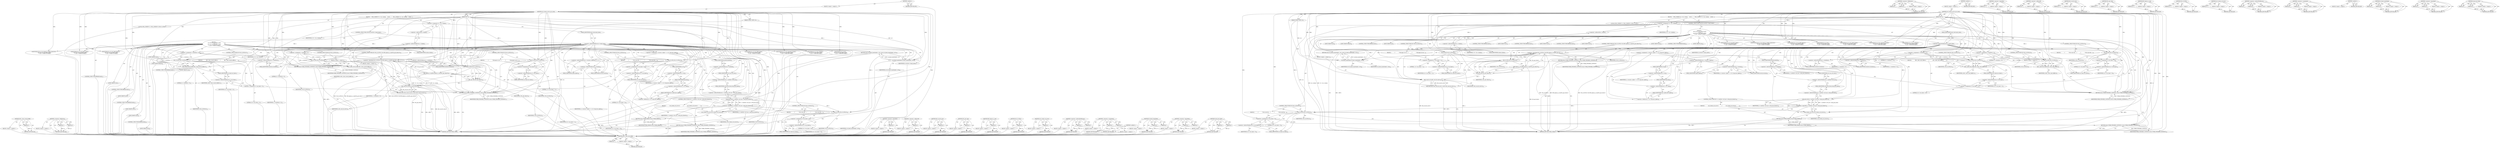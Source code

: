 digraph "setup_key_block" {
vulnerable_189 [label=<(METHOD,dtls1_clear_record_buffer)>];
vulnerable_190 [label=<(PARAM,p1)>];
vulnerable_191 [label=<(BLOCK,&lt;empty&gt;,&lt;empty&gt;)>];
vulnerable_192 [label=<(METHOD_RETURN,ANY)>];
vulnerable_210 [label=<(METHOD,&lt;operator&gt;.fieldAccess)>];
vulnerable_211 [label=<(PARAM,p1)>];
vulnerable_212 [label=<(PARAM,p2)>];
vulnerable_213 [label=<(BLOCK,&lt;empty&gt;,&lt;empty&gt;)>];
vulnerable_214 [label=<(METHOD_RETURN,ANY)>];
vulnerable_6 [label=<(METHOD,&lt;global&gt;)<SUB>1</SUB>>];
vulnerable_7 [label=<(BLOCK,&lt;empty&gt;,&lt;empty&gt;)<SUB>1</SUB>>];
vulnerable_8 [label=<(METHOD,ossl_statem_server_pre_work)<SUB>1</SUB>>];
vulnerable_9 [label=<(PARAM,SSL *s)<SUB>1</SUB>>];
vulnerable_10 [label=<(PARAM,WORK_STATE wst)<SUB>1</SUB>>];
vulnerable_11 [label=<(BLOCK,{
    OSSL_STATEM *st = &amp;s-&gt;statem;

    switch...,{
    OSSL_STATEM *st = &amp;s-&gt;statem;

    switch...)<SUB>2</SUB>>];
vulnerable_12 [label="<(LOCAL,OSSL_STATEM* st: OSSL_STATEM*)<SUB>3</SUB>>"];
vulnerable_13 [label=<(&lt;operator&gt;.assignment,*st = &amp;s-&gt;statem)<SUB>3</SUB>>];
vulnerable_14 [label=<(IDENTIFIER,st,*st = &amp;s-&gt;statem)<SUB>3</SUB>>];
vulnerable_15 [label=<(&lt;operator&gt;.addressOf,&amp;s-&gt;statem)<SUB>3</SUB>>];
vulnerable_16 [label=<(&lt;operator&gt;.indirectFieldAccess,s-&gt;statem)<SUB>3</SUB>>];
vulnerable_17 [label=<(IDENTIFIER,s,*st = &amp;s-&gt;statem)<SUB>3</SUB>>];
vulnerable_18 [label=<(FIELD_IDENTIFIER,statem,statem)<SUB>3</SUB>>];
vulnerable_19 [label=<(CONTROL_STRUCTURE,SWITCH,switch(st-&gt;hand_state))<SUB>5</SUB>>];
vulnerable_20 [label=<(&lt;operator&gt;.indirectFieldAccess,st-&gt;hand_state)<SUB>5</SUB>>];
vulnerable_21 [label=<(IDENTIFIER,st,switch(st-&gt;hand_state))<SUB>5</SUB>>];
vulnerable_22 [label=<(FIELD_IDENTIFIER,hand_state,hand_state)<SUB>5</SUB>>];
vulnerable_23 [label="<(BLOCK,{
     case TLS_ST_SW_HELLO_REQ:
         s-&gt;sh...,{
     case TLS_ST_SW_HELLO_REQ:
         s-&gt;sh...)<SUB>5</SUB>>"];
vulnerable_24 [label=<(JUMP_TARGET,case)<SUB>6</SUB>>];
vulnerable_25 [label="<(IDENTIFIER,TLS_ST_SW_HELLO_REQ,{
     case TLS_ST_SW_HELLO_REQ:
         s-&gt;sh...)<SUB>6</SUB>>"];
vulnerable_26 [label=<(&lt;operator&gt;.assignment,s-&gt;shutdown = 0)<SUB>7</SUB>>];
vulnerable_27 [label=<(&lt;operator&gt;.indirectFieldAccess,s-&gt;shutdown)<SUB>7</SUB>>];
vulnerable_28 [label=<(IDENTIFIER,s,s-&gt;shutdown = 0)<SUB>7</SUB>>];
vulnerable_29 [label=<(FIELD_IDENTIFIER,shutdown,shutdown)<SUB>7</SUB>>];
vulnerable_30 [label=<(LITERAL,0,s-&gt;shutdown = 0)<SUB>7</SUB>>];
vulnerable_31 [label=<(CONTROL_STRUCTURE,IF,if (SSL_IS_DTLS(s)))<SUB>8</SUB>>];
vulnerable_32 [label=<(SSL_IS_DTLS,SSL_IS_DTLS(s))<SUB>8</SUB>>];
vulnerable_33 [label=<(IDENTIFIER,s,SSL_IS_DTLS(s))<SUB>8</SUB>>];
vulnerable_34 [label=<(BLOCK,&lt;empty&gt;,&lt;empty&gt;)<SUB>9</SUB>>];
vulnerable_35 [label=<(dtls1_clear_record_buffer,dtls1_clear_record_buffer(s))<SUB>9</SUB>>];
vulnerable_36 [label=<(IDENTIFIER,s,dtls1_clear_record_buffer(s))<SUB>9</SUB>>];
vulnerable_37 [label=<(CONTROL_STRUCTURE,BREAK,break;)<SUB>10</SUB>>];
vulnerable_38 [label=<(JUMP_TARGET,case)<SUB>12</SUB>>];
vulnerable_39 [label="<(IDENTIFIER,DTLS_ST_SW_HELLO_VERIFY_REQUEST,{
     case TLS_ST_SW_HELLO_REQ:
         s-&gt;sh...)<SUB>12</SUB>>"];
vulnerable_40 [label=<(&lt;operator&gt;.assignment,s-&gt;shutdown = 0)<SUB>13</SUB>>];
vulnerable_41 [label=<(&lt;operator&gt;.indirectFieldAccess,s-&gt;shutdown)<SUB>13</SUB>>];
vulnerable_42 [label=<(IDENTIFIER,s,s-&gt;shutdown = 0)<SUB>13</SUB>>];
vulnerable_43 [label=<(FIELD_IDENTIFIER,shutdown,shutdown)<SUB>13</SUB>>];
vulnerable_44 [label=<(LITERAL,0,s-&gt;shutdown = 0)<SUB>13</SUB>>];
vulnerable_45 [label=<(CONTROL_STRUCTURE,IF,if (SSL_IS_DTLS(s)))<SUB>14</SUB>>];
vulnerable_46 [label=<(SSL_IS_DTLS,SSL_IS_DTLS(s))<SUB>14</SUB>>];
vulnerable_47 [label=<(IDENTIFIER,s,SSL_IS_DTLS(s))<SUB>14</SUB>>];
vulnerable_48 [label=<(BLOCK,{
            dtls1_clear_record_buffer(s);
   ...,{
            dtls1_clear_record_buffer(s);
   ...)<SUB>14</SUB>>];
vulnerable_49 [label=<(dtls1_clear_record_buffer,dtls1_clear_record_buffer(s))<SUB>15</SUB>>];
vulnerable_50 [label=<(IDENTIFIER,s,dtls1_clear_record_buffer(s))<SUB>15</SUB>>];
vulnerable_51 [label=<(&lt;operator&gt;.assignment,st-&gt;use_timer = 0)<SUB>17</SUB>>];
vulnerable_52 [label=<(&lt;operator&gt;.indirectFieldAccess,st-&gt;use_timer)<SUB>17</SUB>>];
vulnerable_53 [label=<(IDENTIFIER,st,st-&gt;use_timer = 0)<SUB>17</SUB>>];
vulnerable_54 [label=<(FIELD_IDENTIFIER,use_timer,use_timer)<SUB>17</SUB>>];
vulnerable_55 [label=<(LITERAL,0,st-&gt;use_timer = 0)<SUB>17</SUB>>];
vulnerable_56 [label=<(CONTROL_STRUCTURE,BREAK,break;)<SUB>19</SUB>>];
vulnerable_57 [label=<(JUMP_TARGET,case)<SUB>21</SUB>>];
vulnerable_58 [label="<(IDENTIFIER,TLS_ST_SW_SRVR_HELLO,{
     case TLS_ST_SW_HELLO_REQ:
         s-&gt;sh...)<SUB>21</SUB>>"];
vulnerable_59 [label=<(CONTROL_STRUCTURE,IF,if (SSL_IS_DTLS(s)))<SUB>22</SUB>>];
vulnerable_60 [label=<(SSL_IS_DTLS,SSL_IS_DTLS(s))<SUB>22</SUB>>];
vulnerable_61 [label=<(IDENTIFIER,s,SSL_IS_DTLS(s))<SUB>22</SUB>>];
vulnerable_62 [label=<(BLOCK,{
            /*
             * Messages we wri...,{
            /*
             * Messages we wri...)<SUB>22</SUB>>];
vulnerable_63 [label=<(&lt;operator&gt;.assignment,st-&gt;use_timer = 1)<SUB>27</SUB>>];
vulnerable_64 [label=<(&lt;operator&gt;.indirectFieldAccess,st-&gt;use_timer)<SUB>27</SUB>>];
vulnerable_65 [label=<(IDENTIFIER,st,st-&gt;use_timer = 1)<SUB>27</SUB>>];
vulnerable_66 [label=<(FIELD_IDENTIFIER,use_timer,use_timer)<SUB>27</SUB>>];
vulnerable_67 [label=<(LITERAL,1,st-&gt;use_timer = 1)<SUB>27</SUB>>];
vulnerable_68 [label=<(CONTROL_STRUCTURE,BREAK,break;)<SUB>29</SUB>>];
vulnerable_69 [label=<(JUMP_TARGET,case)<SUB>31</SUB>>];
vulnerable_70 [label="<(IDENTIFIER,TLS_ST_SW_SRVR_DONE,{
     case TLS_ST_SW_HELLO_REQ:
         s-&gt;sh...)<SUB>31</SUB>>"];
vulnerable_71 [label=<(CONTROL_STRUCTURE,IF,if (SSL_IS_DTLS(s) &amp;&amp; BIO_dgram_is_sctp(SSL_get_wbio(s))))<SUB>33</SUB>>];
vulnerable_72 [label=<(&lt;operator&gt;.logicalAnd,SSL_IS_DTLS(s) &amp;&amp; BIO_dgram_is_sctp(SSL_get_wbi...)<SUB>33</SUB>>];
vulnerable_73 [label=<(SSL_IS_DTLS,SSL_IS_DTLS(s))<SUB>33</SUB>>];
vulnerable_74 [label=<(IDENTIFIER,s,SSL_IS_DTLS(s))<SUB>33</SUB>>];
vulnerable_75 [label=<(BIO_dgram_is_sctp,BIO_dgram_is_sctp(SSL_get_wbio(s)))<SUB>33</SUB>>];
vulnerable_76 [label=<(SSL_get_wbio,SSL_get_wbio(s))<SUB>33</SUB>>];
vulnerable_77 [label=<(IDENTIFIER,s,SSL_get_wbio(s))<SUB>33</SUB>>];
vulnerable_78 [label=<(BLOCK,&lt;empty&gt;,&lt;empty&gt;)<SUB>34</SUB>>];
vulnerable_79 [label=<(RETURN,return dtls_wait_for_dry(s);,return dtls_wait_for_dry(s);)<SUB>34</SUB>>];
vulnerable_80 [label=<(dtls_wait_for_dry,dtls_wait_for_dry(s))<SUB>34</SUB>>];
vulnerable_81 [label=<(IDENTIFIER,s,dtls_wait_for_dry(s))<SUB>34</SUB>>];
vulnerable_82 [label=<(RETURN,return WORK_FINISHED_CONTINUE;,return WORK_FINISHED_CONTINUE;)<SUB>36</SUB>>];
vulnerable_83 [label=<(IDENTIFIER,WORK_FINISHED_CONTINUE,return WORK_FINISHED_CONTINUE;)<SUB>36</SUB>>];
vulnerable_84 [label=<(JUMP_TARGET,case)<SUB>38</SUB>>];
vulnerable_85 [label="<(IDENTIFIER,TLS_ST_SW_SESSION_TICKET,{
     case TLS_ST_SW_HELLO_REQ:
         s-&gt;sh...)<SUB>38</SUB>>"];
vulnerable_86 [label=<(CONTROL_STRUCTURE,IF,if (SSL_IS_DTLS(s)))<SUB>39</SUB>>];
vulnerable_87 [label=<(SSL_IS_DTLS,SSL_IS_DTLS(s))<SUB>39</SUB>>];
vulnerable_88 [label=<(IDENTIFIER,s,SSL_IS_DTLS(s))<SUB>39</SUB>>];
vulnerable_89 [label=<(BLOCK,{
            /*
             * We're into the ...,{
            /*
             * We're into the ...)<SUB>39</SUB>>];
vulnerable_90 [label=<(&lt;operator&gt;.assignment,st-&gt;use_timer = 0)<SUB>44</SUB>>];
vulnerable_91 [label=<(&lt;operator&gt;.indirectFieldAccess,st-&gt;use_timer)<SUB>44</SUB>>];
vulnerable_92 [label=<(IDENTIFIER,st,st-&gt;use_timer = 0)<SUB>44</SUB>>];
vulnerable_93 [label=<(FIELD_IDENTIFIER,use_timer,use_timer)<SUB>44</SUB>>];
vulnerable_94 [label=<(LITERAL,0,st-&gt;use_timer = 0)<SUB>44</SUB>>];
vulnerable_95 [label=<(CONTROL_STRUCTURE,BREAK,break;)<SUB>46</SUB>>];
vulnerable_96 [label=<(JUMP_TARGET,case)<SUB>48</SUB>>];
vulnerable_97 [label="<(IDENTIFIER,TLS_ST_SW_CHANGE,{
     case TLS_ST_SW_HELLO_REQ:
         s-&gt;sh...)<SUB>48</SUB>>"];
vulnerable_98 [label=<(&lt;operator&gt;.assignment,s-&gt;session-&gt;cipher = s-&gt;s3-&gt;tmp.new_cipher)<SUB>49</SUB>>];
vulnerable_99 [label=<(&lt;operator&gt;.indirectFieldAccess,s-&gt;session-&gt;cipher)<SUB>49</SUB>>];
vulnerable_100 [label=<(&lt;operator&gt;.indirectFieldAccess,s-&gt;session)<SUB>49</SUB>>];
vulnerable_101 [label=<(IDENTIFIER,s,s-&gt;session-&gt;cipher = s-&gt;s3-&gt;tmp.new_cipher)<SUB>49</SUB>>];
vulnerable_102 [label=<(FIELD_IDENTIFIER,session,session)<SUB>49</SUB>>];
vulnerable_103 [label=<(FIELD_IDENTIFIER,cipher,cipher)<SUB>49</SUB>>];
vulnerable_104 [label=<(&lt;operator&gt;.fieldAccess,s-&gt;s3-&gt;tmp.new_cipher)<SUB>49</SUB>>];
vulnerable_105 [label=<(&lt;operator&gt;.indirectFieldAccess,s-&gt;s3-&gt;tmp)<SUB>49</SUB>>];
vulnerable_106 [label=<(&lt;operator&gt;.indirectFieldAccess,s-&gt;s3)<SUB>49</SUB>>];
vulnerable_107 [label=<(IDENTIFIER,s,s-&gt;session-&gt;cipher = s-&gt;s3-&gt;tmp.new_cipher)<SUB>49</SUB>>];
vulnerable_108 [label=<(FIELD_IDENTIFIER,s3,s3)<SUB>49</SUB>>];
vulnerable_109 [label=<(FIELD_IDENTIFIER,tmp,tmp)<SUB>49</SUB>>];
vulnerable_110 [label=<(FIELD_IDENTIFIER,new_cipher,new_cipher)<SUB>49</SUB>>];
vulnerable_111 [label=<(CONTROL_STRUCTURE,IF,if (!s-&gt;method-&gt;ssl3_enc-&gt;setup_key_block(s)))<SUB>50</SUB>>];
vulnerable_112 [label=<(&lt;operator&gt;.logicalNot,!s-&gt;method-&gt;ssl3_enc-&gt;setup_key_block(s))<SUB>50</SUB>>];
vulnerable_113 [label=<(setup_key_block,s-&gt;method-&gt;ssl3_enc-&gt;setup_key_block(s))<SUB>50</SUB>>];
vulnerable_114 [label=<(&lt;operator&gt;.indirectFieldAccess,s-&gt;method-&gt;ssl3_enc-&gt;setup_key_block)<SUB>50</SUB>>];
vulnerable_115 [label=<(&lt;operator&gt;.indirectFieldAccess,s-&gt;method-&gt;ssl3_enc)<SUB>50</SUB>>];
vulnerable_116 [label=<(&lt;operator&gt;.indirectFieldAccess,s-&gt;method)<SUB>50</SUB>>];
vulnerable_117 [label=<(IDENTIFIER,s,s-&gt;method-&gt;ssl3_enc-&gt;setup_key_block(s))<SUB>50</SUB>>];
vulnerable_118 [label=<(FIELD_IDENTIFIER,method,method)<SUB>50</SUB>>];
vulnerable_119 [label=<(FIELD_IDENTIFIER,ssl3_enc,ssl3_enc)<SUB>50</SUB>>];
vulnerable_120 [label=<(FIELD_IDENTIFIER,setup_key_block,setup_key_block)<SUB>50</SUB>>];
vulnerable_121 [label=<(IDENTIFIER,s,s-&gt;method-&gt;ssl3_enc-&gt;setup_key_block(s))<SUB>50</SUB>>];
vulnerable_122 [label=<(BLOCK,{
            ossl_statem_set_error(s);
       ...,{
            ossl_statem_set_error(s);
       ...)<SUB>50</SUB>>];
vulnerable_123 [label=<(ossl_statem_set_error,ossl_statem_set_error(s))<SUB>51</SUB>>];
vulnerable_124 [label=<(IDENTIFIER,s,ossl_statem_set_error(s))<SUB>51</SUB>>];
vulnerable_125 [label=<(RETURN,return WORK_ERROR;,return WORK_ERROR;)<SUB>52</SUB>>];
vulnerable_126 [label=<(IDENTIFIER,WORK_ERROR,return WORK_ERROR;)<SUB>52</SUB>>];
vulnerable_127 [label=<(CONTROL_STRUCTURE,IF,if (SSL_IS_DTLS(s)))<SUB>54</SUB>>];
vulnerable_128 [label=<(SSL_IS_DTLS,SSL_IS_DTLS(s))<SUB>54</SUB>>];
vulnerable_129 [label=<(IDENTIFIER,s,SSL_IS_DTLS(s))<SUB>54</SUB>>];
vulnerable_130 [label=<(BLOCK,{
            /*
             * We're into the ...,{
            /*
             * We're into the ...)<SUB>54</SUB>>];
vulnerable_131 [label=<(&lt;operator&gt;.assignment,st-&gt;use_timer = 0)<SUB>61</SUB>>];
vulnerable_132 [label=<(&lt;operator&gt;.indirectFieldAccess,st-&gt;use_timer)<SUB>61</SUB>>];
vulnerable_133 [label=<(IDENTIFIER,st,st-&gt;use_timer = 0)<SUB>61</SUB>>];
vulnerable_134 [label=<(FIELD_IDENTIFIER,use_timer,use_timer)<SUB>61</SUB>>];
vulnerable_135 [label=<(LITERAL,0,st-&gt;use_timer = 0)<SUB>61</SUB>>];
vulnerable_136 [label=<(RETURN,return WORK_FINISHED_CONTINUE;,return WORK_FINISHED_CONTINUE;)<SUB>63</SUB>>];
vulnerable_137 [label=<(IDENTIFIER,WORK_FINISHED_CONTINUE,return WORK_FINISHED_CONTINUE;)<SUB>63</SUB>>];
vulnerable_138 [label=<(JUMP_TARGET,case)<SUB>65</SUB>>];
vulnerable_139 [label="<(IDENTIFIER,TLS_ST_OK,{
     case TLS_ST_SW_HELLO_REQ:
         s-&gt;sh...)<SUB>65</SUB>>"];
vulnerable_140 [label=<(RETURN,return tls_finish_handshake(s, wst);,return tls_finish_handshake(s, wst);)<SUB>66</SUB>>];
vulnerable_141 [label=<(tls_finish_handshake,tls_finish_handshake(s, wst))<SUB>66</SUB>>];
vulnerable_142 [label=<(IDENTIFIER,s,tls_finish_handshake(s, wst))<SUB>66</SUB>>];
vulnerable_143 [label=<(IDENTIFIER,wst,tls_finish_handshake(s, wst))<SUB>66</SUB>>];
vulnerable_144 [label=<(JUMP_TARGET,default)<SUB>68</SUB>>];
vulnerable_145 [label=<(CONTROL_STRUCTURE,BREAK,break;)<SUB>70</SUB>>];
vulnerable_146 [label=<(RETURN,return WORK_FINISHED_CONTINUE;,return WORK_FINISHED_CONTINUE;)<SUB>73</SUB>>];
vulnerable_147 [label=<(IDENTIFIER,WORK_FINISHED_CONTINUE,return WORK_FINISHED_CONTINUE;)<SUB>73</SUB>>];
vulnerable_148 [label=<(METHOD_RETURN,WORK_STATE)<SUB>1</SUB>>];
vulnerable_150 [label=<(METHOD_RETURN,ANY)<SUB>1</SUB>>];
vulnerable_215 [label=<(METHOD,&lt;operator&gt;.logicalNot)>];
vulnerable_216 [label=<(PARAM,p1)>];
vulnerable_217 [label=<(BLOCK,&lt;empty&gt;,&lt;empty&gt;)>];
vulnerable_218 [label=<(METHOD_RETURN,ANY)>];
vulnerable_176 [label=<(METHOD,&lt;operator&gt;.addressOf)>];
vulnerable_177 [label=<(PARAM,p1)>];
vulnerable_178 [label=<(BLOCK,&lt;empty&gt;,&lt;empty&gt;)>];
vulnerable_179 [label=<(METHOD_RETURN,ANY)>];
vulnerable_206 [label=<(METHOD,dtls_wait_for_dry)>];
vulnerable_207 [label=<(PARAM,p1)>];
vulnerable_208 [label=<(BLOCK,&lt;empty&gt;,&lt;empty&gt;)>];
vulnerable_209 [label=<(METHOD_RETURN,ANY)>];
vulnerable_202 [label=<(METHOD,SSL_get_wbio)>];
vulnerable_203 [label=<(PARAM,p1)>];
vulnerable_204 [label=<(BLOCK,&lt;empty&gt;,&lt;empty&gt;)>];
vulnerable_205 [label=<(METHOD_RETURN,ANY)>];
vulnerable_198 [label=<(METHOD,BIO_dgram_is_sctp)>];
vulnerable_199 [label=<(PARAM,p1)>];
vulnerable_200 [label=<(BLOCK,&lt;empty&gt;,&lt;empty&gt;)>];
vulnerable_201 [label=<(METHOD_RETURN,ANY)>];
vulnerable_185 [label=<(METHOD,SSL_IS_DTLS)>];
vulnerable_186 [label=<(PARAM,p1)>];
vulnerable_187 [label=<(BLOCK,&lt;empty&gt;,&lt;empty&gt;)>];
vulnerable_188 [label=<(METHOD_RETURN,ANY)>];
vulnerable_224 [label=<(METHOD,ossl_statem_set_error)>];
vulnerable_225 [label=<(PARAM,p1)>];
vulnerable_226 [label=<(BLOCK,&lt;empty&gt;,&lt;empty&gt;)>];
vulnerable_227 [label=<(METHOD_RETURN,ANY)>];
vulnerable_180 [label=<(METHOD,&lt;operator&gt;.indirectFieldAccess)>];
vulnerable_181 [label=<(PARAM,p1)>];
vulnerable_182 [label=<(PARAM,p2)>];
vulnerable_183 [label=<(BLOCK,&lt;empty&gt;,&lt;empty&gt;)>];
vulnerable_184 [label=<(METHOD_RETURN,ANY)>];
vulnerable_171 [label=<(METHOD,&lt;operator&gt;.assignment)>];
vulnerable_172 [label=<(PARAM,p1)>];
vulnerable_173 [label=<(PARAM,p2)>];
vulnerable_174 [label=<(BLOCK,&lt;empty&gt;,&lt;empty&gt;)>];
vulnerable_175 [label=<(METHOD_RETURN,ANY)>];
vulnerable_165 [label=<(METHOD,&lt;global&gt;)<SUB>1</SUB>>];
vulnerable_166 [label=<(BLOCK,&lt;empty&gt;,&lt;empty&gt;)>];
vulnerable_167 [label=<(METHOD_RETURN,ANY)>];
vulnerable_228 [label=<(METHOD,tls_finish_handshake)>];
vulnerable_229 [label=<(PARAM,p1)>];
vulnerable_230 [label=<(PARAM,p2)>];
vulnerable_231 [label=<(BLOCK,&lt;empty&gt;,&lt;empty&gt;)>];
vulnerable_232 [label=<(METHOD_RETURN,ANY)>];
vulnerable_193 [label=<(METHOD,&lt;operator&gt;.logicalAnd)>];
vulnerable_194 [label=<(PARAM,p1)>];
vulnerable_195 [label=<(PARAM,p2)>];
vulnerable_196 [label=<(BLOCK,&lt;empty&gt;,&lt;empty&gt;)>];
vulnerable_197 [label=<(METHOD_RETURN,ANY)>];
vulnerable_219 [label=<(METHOD,setup_key_block)>];
vulnerable_220 [label=<(PARAM,p1)>];
vulnerable_221 [label=<(PARAM,p2)>];
vulnerable_222 [label=<(BLOCK,&lt;empty&gt;,&lt;empty&gt;)>];
vulnerable_223 [label=<(METHOD_RETURN,ANY)>];
fixed_189 [label=<(METHOD,dtls1_clear_sent_buffer)>];
fixed_190 [label=<(PARAM,p1)>];
fixed_191 [label=<(BLOCK,&lt;empty&gt;,&lt;empty&gt;)>];
fixed_192 [label=<(METHOD_RETURN,ANY)>];
fixed_210 [label=<(METHOD,&lt;operator&gt;.fieldAccess)>];
fixed_211 [label=<(PARAM,p1)>];
fixed_212 [label=<(PARAM,p2)>];
fixed_213 [label=<(BLOCK,&lt;empty&gt;,&lt;empty&gt;)>];
fixed_214 [label=<(METHOD_RETURN,ANY)>];
fixed_6 [label=<(METHOD,&lt;global&gt;)<SUB>1</SUB>>];
fixed_7 [label=<(BLOCK,&lt;empty&gt;,&lt;empty&gt;)<SUB>1</SUB>>];
fixed_8 [label=<(METHOD,ossl_statem_server_pre_work)<SUB>1</SUB>>];
fixed_9 [label=<(PARAM,SSL *s)<SUB>1</SUB>>];
fixed_10 [label=<(PARAM,WORK_STATE wst)<SUB>1</SUB>>];
fixed_11 [label=<(BLOCK,{
    OSSL_STATEM *st = &amp;s-&gt;statem;

    switch...,{
    OSSL_STATEM *st = &amp;s-&gt;statem;

    switch...)<SUB>2</SUB>>];
fixed_12 [label="<(LOCAL,OSSL_STATEM* st: OSSL_STATEM*)<SUB>3</SUB>>"];
fixed_13 [label=<(&lt;operator&gt;.assignment,*st = &amp;s-&gt;statem)<SUB>3</SUB>>];
fixed_14 [label=<(IDENTIFIER,st,*st = &amp;s-&gt;statem)<SUB>3</SUB>>];
fixed_15 [label=<(&lt;operator&gt;.addressOf,&amp;s-&gt;statem)<SUB>3</SUB>>];
fixed_16 [label=<(&lt;operator&gt;.indirectFieldAccess,s-&gt;statem)<SUB>3</SUB>>];
fixed_17 [label=<(IDENTIFIER,s,*st = &amp;s-&gt;statem)<SUB>3</SUB>>];
fixed_18 [label=<(FIELD_IDENTIFIER,statem,statem)<SUB>3</SUB>>];
fixed_19 [label=<(CONTROL_STRUCTURE,SWITCH,switch(st-&gt;hand_state))<SUB>5</SUB>>];
fixed_20 [label=<(&lt;operator&gt;.indirectFieldAccess,st-&gt;hand_state)<SUB>5</SUB>>];
fixed_21 [label=<(IDENTIFIER,st,switch(st-&gt;hand_state))<SUB>5</SUB>>];
fixed_22 [label=<(FIELD_IDENTIFIER,hand_state,hand_state)<SUB>5</SUB>>];
fixed_23 [label="<(BLOCK,{
     case TLS_ST_SW_HELLO_REQ:
         s-&gt;sh...,{
     case TLS_ST_SW_HELLO_REQ:
         s-&gt;sh...)<SUB>5</SUB>>"];
fixed_24 [label=<(JUMP_TARGET,case)<SUB>6</SUB>>];
fixed_25 [label="<(IDENTIFIER,TLS_ST_SW_HELLO_REQ,{
     case TLS_ST_SW_HELLO_REQ:
         s-&gt;sh...)<SUB>6</SUB>>"];
fixed_26 [label=<(&lt;operator&gt;.assignment,s-&gt;shutdown = 0)<SUB>7</SUB>>];
fixed_27 [label=<(&lt;operator&gt;.indirectFieldAccess,s-&gt;shutdown)<SUB>7</SUB>>];
fixed_28 [label=<(IDENTIFIER,s,s-&gt;shutdown = 0)<SUB>7</SUB>>];
fixed_29 [label=<(FIELD_IDENTIFIER,shutdown,shutdown)<SUB>7</SUB>>];
fixed_30 [label=<(LITERAL,0,s-&gt;shutdown = 0)<SUB>7</SUB>>];
fixed_31 [label=<(CONTROL_STRUCTURE,IF,if (SSL_IS_DTLS(s)))<SUB>8</SUB>>];
fixed_32 [label=<(SSL_IS_DTLS,SSL_IS_DTLS(s))<SUB>8</SUB>>];
fixed_33 [label=<(IDENTIFIER,s,SSL_IS_DTLS(s))<SUB>8</SUB>>];
fixed_34 [label=<(BLOCK,&lt;empty&gt;,&lt;empty&gt;)<SUB>9</SUB>>];
fixed_35 [label=<(dtls1_clear_sent_buffer,dtls1_clear_sent_buffer(s))<SUB>9</SUB>>];
fixed_36 [label=<(IDENTIFIER,s,dtls1_clear_sent_buffer(s))<SUB>9</SUB>>];
fixed_37 [label=<(CONTROL_STRUCTURE,BREAK,break;)<SUB>10</SUB>>];
fixed_38 [label=<(JUMP_TARGET,case)<SUB>12</SUB>>];
fixed_39 [label="<(IDENTIFIER,DTLS_ST_SW_HELLO_VERIFY_REQUEST,{
     case TLS_ST_SW_HELLO_REQ:
         s-&gt;sh...)<SUB>12</SUB>>"];
fixed_40 [label=<(&lt;operator&gt;.assignment,s-&gt;shutdown = 0)<SUB>13</SUB>>];
fixed_41 [label=<(&lt;operator&gt;.indirectFieldAccess,s-&gt;shutdown)<SUB>13</SUB>>];
fixed_42 [label=<(IDENTIFIER,s,s-&gt;shutdown = 0)<SUB>13</SUB>>];
fixed_43 [label=<(FIELD_IDENTIFIER,shutdown,shutdown)<SUB>13</SUB>>];
fixed_44 [label=<(LITERAL,0,s-&gt;shutdown = 0)<SUB>13</SUB>>];
fixed_45 [label=<(CONTROL_STRUCTURE,IF,if (SSL_IS_DTLS(s)))<SUB>14</SUB>>];
fixed_46 [label=<(SSL_IS_DTLS,SSL_IS_DTLS(s))<SUB>14</SUB>>];
fixed_47 [label=<(IDENTIFIER,s,SSL_IS_DTLS(s))<SUB>14</SUB>>];
fixed_48 [label=<(BLOCK,{
            dtls1_clear_sent_buffer(s);
     ...,{
            dtls1_clear_sent_buffer(s);
     ...)<SUB>14</SUB>>];
fixed_49 [label=<(dtls1_clear_sent_buffer,dtls1_clear_sent_buffer(s))<SUB>15</SUB>>];
fixed_50 [label=<(IDENTIFIER,s,dtls1_clear_sent_buffer(s))<SUB>15</SUB>>];
fixed_51 [label=<(&lt;operator&gt;.assignment,st-&gt;use_timer = 0)<SUB>17</SUB>>];
fixed_52 [label=<(&lt;operator&gt;.indirectFieldAccess,st-&gt;use_timer)<SUB>17</SUB>>];
fixed_53 [label=<(IDENTIFIER,st,st-&gt;use_timer = 0)<SUB>17</SUB>>];
fixed_54 [label=<(FIELD_IDENTIFIER,use_timer,use_timer)<SUB>17</SUB>>];
fixed_55 [label=<(LITERAL,0,st-&gt;use_timer = 0)<SUB>17</SUB>>];
fixed_56 [label=<(CONTROL_STRUCTURE,BREAK,break;)<SUB>19</SUB>>];
fixed_57 [label=<(JUMP_TARGET,case)<SUB>21</SUB>>];
fixed_58 [label="<(IDENTIFIER,TLS_ST_SW_SRVR_HELLO,{
     case TLS_ST_SW_HELLO_REQ:
         s-&gt;sh...)<SUB>21</SUB>>"];
fixed_59 [label=<(CONTROL_STRUCTURE,IF,if (SSL_IS_DTLS(s)))<SUB>22</SUB>>];
fixed_60 [label=<(SSL_IS_DTLS,SSL_IS_DTLS(s))<SUB>22</SUB>>];
fixed_61 [label=<(IDENTIFIER,s,SSL_IS_DTLS(s))<SUB>22</SUB>>];
fixed_62 [label=<(BLOCK,{
            /*
             * Messages we wri...,{
            /*
             * Messages we wri...)<SUB>22</SUB>>];
fixed_63 [label=<(&lt;operator&gt;.assignment,st-&gt;use_timer = 1)<SUB>27</SUB>>];
fixed_64 [label=<(&lt;operator&gt;.indirectFieldAccess,st-&gt;use_timer)<SUB>27</SUB>>];
fixed_65 [label=<(IDENTIFIER,st,st-&gt;use_timer = 1)<SUB>27</SUB>>];
fixed_66 [label=<(FIELD_IDENTIFIER,use_timer,use_timer)<SUB>27</SUB>>];
fixed_67 [label=<(LITERAL,1,st-&gt;use_timer = 1)<SUB>27</SUB>>];
fixed_68 [label=<(CONTROL_STRUCTURE,BREAK,break;)<SUB>29</SUB>>];
fixed_69 [label=<(JUMP_TARGET,case)<SUB>31</SUB>>];
fixed_70 [label="<(IDENTIFIER,TLS_ST_SW_SRVR_DONE,{
     case TLS_ST_SW_HELLO_REQ:
         s-&gt;sh...)<SUB>31</SUB>>"];
fixed_71 [label=<(CONTROL_STRUCTURE,IF,if (SSL_IS_DTLS(s) &amp;&amp; BIO_dgram_is_sctp(SSL_get_wbio(s))))<SUB>33</SUB>>];
fixed_72 [label=<(&lt;operator&gt;.logicalAnd,SSL_IS_DTLS(s) &amp;&amp; BIO_dgram_is_sctp(SSL_get_wbi...)<SUB>33</SUB>>];
fixed_73 [label=<(SSL_IS_DTLS,SSL_IS_DTLS(s))<SUB>33</SUB>>];
fixed_74 [label=<(IDENTIFIER,s,SSL_IS_DTLS(s))<SUB>33</SUB>>];
fixed_75 [label=<(BIO_dgram_is_sctp,BIO_dgram_is_sctp(SSL_get_wbio(s)))<SUB>33</SUB>>];
fixed_76 [label=<(SSL_get_wbio,SSL_get_wbio(s))<SUB>33</SUB>>];
fixed_77 [label=<(IDENTIFIER,s,SSL_get_wbio(s))<SUB>33</SUB>>];
fixed_78 [label=<(BLOCK,&lt;empty&gt;,&lt;empty&gt;)<SUB>34</SUB>>];
fixed_79 [label=<(RETURN,return dtls_wait_for_dry(s);,return dtls_wait_for_dry(s);)<SUB>34</SUB>>];
fixed_80 [label=<(dtls_wait_for_dry,dtls_wait_for_dry(s))<SUB>34</SUB>>];
fixed_81 [label=<(IDENTIFIER,s,dtls_wait_for_dry(s))<SUB>34</SUB>>];
fixed_82 [label=<(RETURN,return WORK_FINISHED_CONTINUE;,return WORK_FINISHED_CONTINUE;)<SUB>36</SUB>>];
fixed_83 [label=<(IDENTIFIER,WORK_FINISHED_CONTINUE,return WORK_FINISHED_CONTINUE;)<SUB>36</SUB>>];
fixed_84 [label=<(JUMP_TARGET,case)<SUB>38</SUB>>];
fixed_85 [label="<(IDENTIFIER,TLS_ST_SW_SESSION_TICKET,{
     case TLS_ST_SW_HELLO_REQ:
         s-&gt;sh...)<SUB>38</SUB>>"];
fixed_86 [label=<(CONTROL_STRUCTURE,IF,if (SSL_IS_DTLS(s)))<SUB>39</SUB>>];
fixed_87 [label=<(SSL_IS_DTLS,SSL_IS_DTLS(s))<SUB>39</SUB>>];
fixed_88 [label=<(IDENTIFIER,s,SSL_IS_DTLS(s))<SUB>39</SUB>>];
fixed_89 [label=<(BLOCK,{
            /*
             * We're into the ...,{
            /*
             * We're into the ...)<SUB>39</SUB>>];
fixed_90 [label=<(&lt;operator&gt;.assignment,st-&gt;use_timer = 0)<SUB>44</SUB>>];
fixed_91 [label=<(&lt;operator&gt;.indirectFieldAccess,st-&gt;use_timer)<SUB>44</SUB>>];
fixed_92 [label=<(IDENTIFIER,st,st-&gt;use_timer = 0)<SUB>44</SUB>>];
fixed_93 [label=<(FIELD_IDENTIFIER,use_timer,use_timer)<SUB>44</SUB>>];
fixed_94 [label=<(LITERAL,0,st-&gt;use_timer = 0)<SUB>44</SUB>>];
fixed_95 [label=<(CONTROL_STRUCTURE,BREAK,break;)<SUB>46</SUB>>];
fixed_96 [label=<(JUMP_TARGET,case)<SUB>48</SUB>>];
fixed_97 [label="<(IDENTIFIER,TLS_ST_SW_CHANGE,{
     case TLS_ST_SW_HELLO_REQ:
         s-&gt;sh...)<SUB>48</SUB>>"];
fixed_98 [label=<(&lt;operator&gt;.assignment,s-&gt;session-&gt;cipher = s-&gt;s3-&gt;tmp.new_cipher)<SUB>49</SUB>>];
fixed_99 [label=<(&lt;operator&gt;.indirectFieldAccess,s-&gt;session-&gt;cipher)<SUB>49</SUB>>];
fixed_100 [label=<(&lt;operator&gt;.indirectFieldAccess,s-&gt;session)<SUB>49</SUB>>];
fixed_101 [label=<(IDENTIFIER,s,s-&gt;session-&gt;cipher = s-&gt;s3-&gt;tmp.new_cipher)<SUB>49</SUB>>];
fixed_102 [label=<(FIELD_IDENTIFIER,session,session)<SUB>49</SUB>>];
fixed_103 [label=<(FIELD_IDENTIFIER,cipher,cipher)<SUB>49</SUB>>];
fixed_104 [label=<(&lt;operator&gt;.fieldAccess,s-&gt;s3-&gt;tmp.new_cipher)<SUB>49</SUB>>];
fixed_105 [label=<(&lt;operator&gt;.indirectFieldAccess,s-&gt;s3-&gt;tmp)<SUB>49</SUB>>];
fixed_106 [label=<(&lt;operator&gt;.indirectFieldAccess,s-&gt;s3)<SUB>49</SUB>>];
fixed_107 [label=<(IDENTIFIER,s,s-&gt;session-&gt;cipher = s-&gt;s3-&gt;tmp.new_cipher)<SUB>49</SUB>>];
fixed_108 [label=<(FIELD_IDENTIFIER,s3,s3)<SUB>49</SUB>>];
fixed_109 [label=<(FIELD_IDENTIFIER,tmp,tmp)<SUB>49</SUB>>];
fixed_110 [label=<(FIELD_IDENTIFIER,new_cipher,new_cipher)<SUB>49</SUB>>];
fixed_111 [label=<(CONTROL_STRUCTURE,IF,if (!s-&gt;method-&gt;ssl3_enc-&gt;setup_key_block(s)))<SUB>50</SUB>>];
fixed_112 [label=<(&lt;operator&gt;.logicalNot,!s-&gt;method-&gt;ssl3_enc-&gt;setup_key_block(s))<SUB>50</SUB>>];
fixed_113 [label=<(setup_key_block,s-&gt;method-&gt;ssl3_enc-&gt;setup_key_block(s))<SUB>50</SUB>>];
fixed_114 [label=<(&lt;operator&gt;.indirectFieldAccess,s-&gt;method-&gt;ssl3_enc-&gt;setup_key_block)<SUB>50</SUB>>];
fixed_115 [label=<(&lt;operator&gt;.indirectFieldAccess,s-&gt;method-&gt;ssl3_enc)<SUB>50</SUB>>];
fixed_116 [label=<(&lt;operator&gt;.indirectFieldAccess,s-&gt;method)<SUB>50</SUB>>];
fixed_117 [label=<(IDENTIFIER,s,s-&gt;method-&gt;ssl3_enc-&gt;setup_key_block(s))<SUB>50</SUB>>];
fixed_118 [label=<(FIELD_IDENTIFIER,method,method)<SUB>50</SUB>>];
fixed_119 [label=<(FIELD_IDENTIFIER,ssl3_enc,ssl3_enc)<SUB>50</SUB>>];
fixed_120 [label=<(FIELD_IDENTIFIER,setup_key_block,setup_key_block)<SUB>50</SUB>>];
fixed_121 [label=<(IDENTIFIER,s,s-&gt;method-&gt;ssl3_enc-&gt;setup_key_block(s))<SUB>50</SUB>>];
fixed_122 [label=<(BLOCK,{
            ossl_statem_set_error(s);
       ...,{
            ossl_statem_set_error(s);
       ...)<SUB>50</SUB>>];
fixed_123 [label=<(ossl_statem_set_error,ossl_statem_set_error(s))<SUB>51</SUB>>];
fixed_124 [label=<(IDENTIFIER,s,ossl_statem_set_error(s))<SUB>51</SUB>>];
fixed_125 [label=<(RETURN,return WORK_ERROR;,return WORK_ERROR;)<SUB>52</SUB>>];
fixed_126 [label=<(IDENTIFIER,WORK_ERROR,return WORK_ERROR;)<SUB>52</SUB>>];
fixed_127 [label=<(CONTROL_STRUCTURE,IF,if (SSL_IS_DTLS(s)))<SUB>54</SUB>>];
fixed_128 [label=<(SSL_IS_DTLS,SSL_IS_DTLS(s))<SUB>54</SUB>>];
fixed_129 [label=<(IDENTIFIER,s,SSL_IS_DTLS(s))<SUB>54</SUB>>];
fixed_130 [label=<(BLOCK,{
            /*
             * We're into the ...,{
            /*
             * We're into the ...)<SUB>54</SUB>>];
fixed_131 [label=<(&lt;operator&gt;.assignment,st-&gt;use_timer = 0)<SUB>61</SUB>>];
fixed_132 [label=<(&lt;operator&gt;.indirectFieldAccess,st-&gt;use_timer)<SUB>61</SUB>>];
fixed_133 [label=<(IDENTIFIER,st,st-&gt;use_timer = 0)<SUB>61</SUB>>];
fixed_134 [label=<(FIELD_IDENTIFIER,use_timer,use_timer)<SUB>61</SUB>>];
fixed_135 [label=<(LITERAL,0,st-&gt;use_timer = 0)<SUB>61</SUB>>];
fixed_136 [label=<(RETURN,return WORK_FINISHED_CONTINUE;,return WORK_FINISHED_CONTINUE;)<SUB>63</SUB>>];
fixed_137 [label=<(IDENTIFIER,WORK_FINISHED_CONTINUE,return WORK_FINISHED_CONTINUE;)<SUB>63</SUB>>];
fixed_138 [label=<(JUMP_TARGET,case)<SUB>65</SUB>>];
fixed_139 [label="<(IDENTIFIER,TLS_ST_OK,{
     case TLS_ST_SW_HELLO_REQ:
         s-&gt;sh...)<SUB>65</SUB>>"];
fixed_140 [label=<(RETURN,return tls_finish_handshake(s, wst);,return tls_finish_handshake(s, wst);)<SUB>66</SUB>>];
fixed_141 [label=<(tls_finish_handshake,tls_finish_handshake(s, wst))<SUB>66</SUB>>];
fixed_142 [label=<(IDENTIFIER,s,tls_finish_handshake(s, wst))<SUB>66</SUB>>];
fixed_143 [label=<(IDENTIFIER,wst,tls_finish_handshake(s, wst))<SUB>66</SUB>>];
fixed_144 [label=<(JUMP_TARGET,default)<SUB>68</SUB>>];
fixed_145 [label=<(CONTROL_STRUCTURE,BREAK,break;)<SUB>70</SUB>>];
fixed_146 [label=<(RETURN,return WORK_FINISHED_CONTINUE;,return WORK_FINISHED_CONTINUE;)<SUB>73</SUB>>];
fixed_147 [label=<(IDENTIFIER,WORK_FINISHED_CONTINUE,return WORK_FINISHED_CONTINUE;)<SUB>73</SUB>>];
fixed_148 [label=<(METHOD_RETURN,WORK_STATE)<SUB>1</SUB>>];
fixed_150 [label=<(METHOD_RETURN,ANY)<SUB>1</SUB>>];
fixed_215 [label=<(METHOD,&lt;operator&gt;.logicalNot)>];
fixed_216 [label=<(PARAM,p1)>];
fixed_217 [label=<(BLOCK,&lt;empty&gt;,&lt;empty&gt;)>];
fixed_218 [label=<(METHOD_RETURN,ANY)>];
fixed_176 [label=<(METHOD,&lt;operator&gt;.addressOf)>];
fixed_177 [label=<(PARAM,p1)>];
fixed_178 [label=<(BLOCK,&lt;empty&gt;,&lt;empty&gt;)>];
fixed_179 [label=<(METHOD_RETURN,ANY)>];
fixed_206 [label=<(METHOD,dtls_wait_for_dry)>];
fixed_207 [label=<(PARAM,p1)>];
fixed_208 [label=<(BLOCK,&lt;empty&gt;,&lt;empty&gt;)>];
fixed_209 [label=<(METHOD_RETURN,ANY)>];
fixed_202 [label=<(METHOD,SSL_get_wbio)>];
fixed_203 [label=<(PARAM,p1)>];
fixed_204 [label=<(BLOCK,&lt;empty&gt;,&lt;empty&gt;)>];
fixed_205 [label=<(METHOD_RETURN,ANY)>];
fixed_198 [label=<(METHOD,BIO_dgram_is_sctp)>];
fixed_199 [label=<(PARAM,p1)>];
fixed_200 [label=<(BLOCK,&lt;empty&gt;,&lt;empty&gt;)>];
fixed_201 [label=<(METHOD_RETURN,ANY)>];
fixed_185 [label=<(METHOD,SSL_IS_DTLS)>];
fixed_186 [label=<(PARAM,p1)>];
fixed_187 [label=<(BLOCK,&lt;empty&gt;,&lt;empty&gt;)>];
fixed_188 [label=<(METHOD_RETURN,ANY)>];
fixed_224 [label=<(METHOD,ossl_statem_set_error)>];
fixed_225 [label=<(PARAM,p1)>];
fixed_226 [label=<(BLOCK,&lt;empty&gt;,&lt;empty&gt;)>];
fixed_227 [label=<(METHOD_RETURN,ANY)>];
fixed_180 [label=<(METHOD,&lt;operator&gt;.indirectFieldAccess)>];
fixed_181 [label=<(PARAM,p1)>];
fixed_182 [label=<(PARAM,p2)>];
fixed_183 [label=<(BLOCK,&lt;empty&gt;,&lt;empty&gt;)>];
fixed_184 [label=<(METHOD_RETURN,ANY)>];
fixed_171 [label=<(METHOD,&lt;operator&gt;.assignment)>];
fixed_172 [label=<(PARAM,p1)>];
fixed_173 [label=<(PARAM,p2)>];
fixed_174 [label=<(BLOCK,&lt;empty&gt;,&lt;empty&gt;)>];
fixed_175 [label=<(METHOD_RETURN,ANY)>];
fixed_165 [label=<(METHOD,&lt;global&gt;)<SUB>1</SUB>>];
fixed_166 [label=<(BLOCK,&lt;empty&gt;,&lt;empty&gt;)>];
fixed_167 [label=<(METHOD_RETURN,ANY)>];
fixed_228 [label=<(METHOD,tls_finish_handshake)>];
fixed_229 [label=<(PARAM,p1)>];
fixed_230 [label=<(PARAM,p2)>];
fixed_231 [label=<(BLOCK,&lt;empty&gt;,&lt;empty&gt;)>];
fixed_232 [label=<(METHOD_RETURN,ANY)>];
fixed_193 [label=<(METHOD,&lt;operator&gt;.logicalAnd)>];
fixed_194 [label=<(PARAM,p1)>];
fixed_195 [label=<(PARAM,p2)>];
fixed_196 [label=<(BLOCK,&lt;empty&gt;,&lt;empty&gt;)>];
fixed_197 [label=<(METHOD_RETURN,ANY)>];
fixed_219 [label=<(METHOD,setup_key_block)>];
fixed_220 [label=<(PARAM,p1)>];
fixed_221 [label=<(PARAM,p2)>];
fixed_222 [label=<(BLOCK,&lt;empty&gt;,&lt;empty&gt;)>];
fixed_223 [label=<(METHOD_RETURN,ANY)>];
vulnerable_189 -> vulnerable_190  [key=0, label="AST: "];
vulnerable_189 -> vulnerable_190  [key=1, label="DDG: "];
vulnerable_189 -> vulnerable_191  [key=0, label="AST: "];
vulnerable_189 -> vulnerable_192  [key=0, label="AST: "];
vulnerable_189 -> vulnerable_192  [key=1, label="CFG: "];
vulnerable_190 -> vulnerable_192  [key=0, label="DDG: p1"];
vulnerable_191 -> fixed_189  [key=0];
vulnerable_192 -> fixed_189  [key=0];
vulnerable_210 -> vulnerable_211  [key=0, label="AST: "];
vulnerable_210 -> vulnerable_211  [key=1, label="DDG: "];
vulnerable_210 -> vulnerable_213  [key=0, label="AST: "];
vulnerable_210 -> vulnerable_212  [key=0, label="AST: "];
vulnerable_210 -> vulnerable_212  [key=1, label="DDG: "];
vulnerable_210 -> vulnerable_214  [key=0, label="AST: "];
vulnerable_210 -> vulnerable_214  [key=1, label="CFG: "];
vulnerable_211 -> vulnerable_214  [key=0, label="DDG: p1"];
vulnerable_212 -> vulnerable_214  [key=0, label="DDG: p2"];
vulnerable_213 -> fixed_189  [key=0];
vulnerable_214 -> fixed_189  [key=0];
vulnerable_6 -> vulnerable_7  [key=0, label="AST: "];
vulnerable_6 -> vulnerable_150  [key=0, label="AST: "];
vulnerable_6 -> vulnerable_150  [key=1, label="CFG: "];
vulnerable_7 -> vulnerable_8  [key=0, label="AST: "];
vulnerable_8 -> vulnerable_9  [key=0, label="AST: "];
vulnerable_8 -> vulnerable_9  [key=1, label="DDG: "];
vulnerable_8 -> vulnerable_10  [key=0, label="AST: "];
vulnerable_8 -> vulnerable_10  [key=1, label="DDG: "];
vulnerable_8 -> vulnerable_11  [key=0, label="AST: "];
vulnerable_8 -> vulnerable_148  [key=0, label="AST: "];
vulnerable_8 -> vulnerable_18  [key=0, label="CFG: "];
vulnerable_8 -> vulnerable_146  [key=0, label="DDG: "];
vulnerable_8 -> vulnerable_147  [key=0, label="DDG: "];
vulnerable_8 -> vulnerable_25  [key=0, label="DDG: "];
vulnerable_8 -> vulnerable_26  [key=0, label="DDG: "];
vulnerable_8 -> vulnerable_39  [key=0, label="DDG: "];
vulnerable_8 -> vulnerable_40  [key=0, label="DDG: "];
vulnerable_8 -> vulnerable_58  [key=0, label="DDG: "];
vulnerable_8 -> vulnerable_70  [key=0, label="DDG: "];
vulnerable_8 -> vulnerable_82  [key=0, label="DDG: "];
vulnerable_8 -> vulnerable_85  [key=0, label="DDG: "];
vulnerable_8 -> vulnerable_97  [key=0, label="DDG: "];
vulnerable_8 -> vulnerable_136  [key=0, label="DDG: "];
vulnerable_8 -> vulnerable_139  [key=0, label="DDG: "];
vulnerable_8 -> vulnerable_83  [key=0, label="DDG: "];
vulnerable_8 -> vulnerable_137  [key=0, label="DDG: "];
vulnerable_8 -> vulnerable_32  [key=0, label="DDG: "];
vulnerable_8 -> vulnerable_46  [key=0, label="DDG: "];
vulnerable_8 -> vulnerable_51  [key=0, label="DDG: "];
vulnerable_8 -> vulnerable_60  [key=0, label="DDG: "];
vulnerable_8 -> vulnerable_63  [key=0, label="DDG: "];
vulnerable_8 -> vulnerable_87  [key=0, label="DDG: "];
vulnerable_8 -> vulnerable_90  [key=0, label="DDG: "];
vulnerable_8 -> vulnerable_125  [key=0, label="DDG: "];
vulnerable_8 -> vulnerable_128  [key=0, label="DDG: "];
vulnerable_8 -> vulnerable_131  [key=0, label="DDG: "];
vulnerable_8 -> vulnerable_141  [key=0, label="DDG: "];
vulnerable_8 -> vulnerable_35  [key=0, label="DDG: "];
vulnerable_8 -> vulnerable_49  [key=0, label="DDG: "];
vulnerable_8 -> vulnerable_73  [key=0, label="DDG: "];
vulnerable_8 -> vulnerable_113  [key=0, label="DDG: "];
vulnerable_8 -> vulnerable_123  [key=0, label="DDG: "];
vulnerable_8 -> vulnerable_126  [key=0, label="DDG: "];
vulnerable_8 -> vulnerable_76  [key=0, label="DDG: "];
vulnerable_8 -> vulnerable_80  [key=0, label="DDG: "];
vulnerable_9 -> vulnerable_13  [key=0, label="DDG: s"];
vulnerable_9 -> vulnerable_32  [key=0, label="DDG: s"];
vulnerable_9 -> vulnerable_46  [key=0, label="DDG: s"];
vulnerable_9 -> vulnerable_60  [key=0, label="DDG: s"];
vulnerable_9 -> vulnerable_87  [key=0, label="DDG: s"];
vulnerable_9 -> vulnerable_128  [key=0, label="DDG: s"];
vulnerable_9 -> vulnerable_141  [key=0, label="DDG: s"];
vulnerable_9 -> vulnerable_35  [key=0, label="DDG: s"];
vulnerable_9 -> vulnerable_49  [key=0, label="DDG: s"];
vulnerable_9 -> vulnerable_73  [key=0, label="DDG: s"];
vulnerable_9 -> vulnerable_113  [key=0, label="DDG: s"];
vulnerable_9 -> vulnerable_123  [key=0, label="DDG: s"];
vulnerable_9 -> vulnerable_76  [key=0, label="DDG: s"];
vulnerable_9 -> vulnerable_80  [key=0, label="DDG: s"];
vulnerable_10 -> vulnerable_148  [key=0, label="DDG: wst"];
vulnerable_10 -> vulnerable_141  [key=0, label="DDG: wst"];
vulnerable_11 -> vulnerable_12  [key=0, label="AST: "];
vulnerable_11 -> vulnerable_13  [key=0, label="AST: "];
vulnerable_11 -> vulnerable_19  [key=0, label="AST: "];
vulnerable_11 -> vulnerable_146  [key=0, label="AST: "];
vulnerable_12 -> fixed_189  [key=0];
vulnerable_13 -> vulnerable_14  [key=0, label="AST: "];
vulnerable_13 -> vulnerable_15  [key=0, label="AST: "];
vulnerable_13 -> vulnerable_22  [key=0, label="CFG: "];
vulnerable_13 -> vulnerable_148  [key=0, label="DDG: st"];
vulnerable_13 -> vulnerable_148  [key=1, label="DDG: &amp;s-&gt;statem"];
vulnerable_13 -> vulnerable_148  [key=2, label="DDG: *st = &amp;s-&gt;statem"];
vulnerable_14 -> fixed_189  [key=0];
vulnerable_15 -> vulnerable_16  [key=0, label="AST: "];
vulnerable_15 -> vulnerable_13  [key=0, label="CFG: "];
vulnerable_16 -> vulnerable_17  [key=0, label="AST: "];
vulnerable_16 -> vulnerable_18  [key=0, label="AST: "];
vulnerable_16 -> vulnerable_15  [key=0, label="CFG: "];
vulnerable_17 -> fixed_189  [key=0];
vulnerable_18 -> vulnerable_16  [key=0, label="CFG: "];
vulnerable_19 -> vulnerable_20  [key=0, label="AST: "];
vulnerable_19 -> vulnerable_23  [key=0, label="AST: "];
vulnerable_20 -> vulnerable_21  [key=0, label="AST: "];
vulnerable_20 -> vulnerable_22  [key=0, label="AST: "];
vulnerable_20 -> vulnerable_29  [key=0, label="CFG: "];
vulnerable_20 -> vulnerable_29  [key=1, label="CDG: "];
vulnerable_20 -> vulnerable_43  [key=0, label="CFG: "];
vulnerable_20 -> vulnerable_43  [key=1, label="CDG: "];
vulnerable_20 -> vulnerable_60  [key=0, label="CFG: "];
vulnerable_20 -> vulnerable_60  [key=1, label="CDG: "];
vulnerable_20 -> vulnerable_73  [key=0, label="CFG: "];
vulnerable_20 -> vulnerable_73  [key=1, label="CDG: "];
vulnerable_20 -> vulnerable_87  [key=0, label="CFG: "];
vulnerable_20 -> vulnerable_87  [key=1, label="CDG: "];
vulnerable_20 -> vulnerable_102  [key=0, label="CFG: "];
vulnerable_20 -> vulnerable_102  [key=1, label="CDG: "];
vulnerable_20 -> vulnerable_141  [key=0, label="CFG: "];
vulnerable_20 -> vulnerable_141  [key=1, label="CDG: "];
vulnerable_20 -> vulnerable_146  [key=0, label="CFG: "];
vulnerable_20 -> vulnerable_146  [key=1, label="CDG: "];
vulnerable_20 -> vulnerable_115  [key=0, label="CDG: "];
vulnerable_20 -> vulnerable_26  [key=0, label="CDG: "];
vulnerable_20 -> vulnerable_98  [key=0, label="CDG: "];
vulnerable_20 -> vulnerable_120  [key=0, label="CDG: "];
vulnerable_20 -> vulnerable_113  [key=0, label="CDG: "];
vulnerable_20 -> vulnerable_114  [key=0, label="CDG: "];
vulnerable_20 -> vulnerable_103  [key=0, label="CDG: "];
vulnerable_20 -> vulnerable_104  [key=0, label="CDG: "];
vulnerable_20 -> vulnerable_119  [key=0, label="CDG: "];
vulnerable_20 -> vulnerable_27  [key=0, label="CDG: "];
vulnerable_20 -> vulnerable_40  [key=0, label="CDG: "];
vulnerable_20 -> vulnerable_112  [key=0, label="CDG: "];
vulnerable_20 -> vulnerable_118  [key=0, label="CDG: "];
vulnerable_20 -> vulnerable_100  [key=0, label="CDG: "];
vulnerable_20 -> vulnerable_108  [key=0, label="CDG: "];
vulnerable_20 -> vulnerable_32  [key=0, label="CDG: "];
vulnerable_20 -> vulnerable_116  [key=0, label="CDG: "];
vulnerable_20 -> vulnerable_99  [key=0, label="CDG: "];
vulnerable_20 -> vulnerable_46  [key=0, label="CDG: "];
vulnerable_20 -> vulnerable_72  [key=0, label="CDG: "];
vulnerable_20 -> vulnerable_106  [key=0, label="CDG: "];
vulnerable_20 -> vulnerable_140  [key=0, label="CDG: "];
vulnerable_20 -> vulnerable_105  [key=0, label="CDG: "];
vulnerable_20 -> vulnerable_41  [key=0, label="CDG: "];
vulnerable_20 -> vulnerable_110  [key=0, label="CDG: "];
vulnerable_20 -> vulnerable_109  [key=0, label="CDG: "];
vulnerable_21 -> fixed_189  [key=0];
vulnerable_22 -> vulnerable_20  [key=0, label="CFG: "];
vulnerable_23 -> vulnerable_24  [key=0, label="AST: "];
vulnerable_23 -> vulnerable_25  [key=0, label="AST: "];
vulnerable_23 -> vulnerable_26  [key=0, label="AST: "];
vulnerable_23 -> vulnerable_31  [key=0, label="AST: "];
vulnerable_23 -> vulnerable_37  [key=0, label="AST: "];
vulnerable_23 -> vulnerable_38  [key=0, label="AST: "];
vulnerable_23 -> vulnerable_39  [key=0, label="AST: "];
vulnerable_23 -> vulnerable_40  [key=0, label="AST: "];
vulnerable_23 -> vulnerable_45  [key=0, label="AST: "];
vulnerable_23 -> vulnerable_56  [key=0, label="AST: "];
vulnerable_23 -> vulnerable_57  [key=0, label="AST: "];
vulnerable_23 -> vulnerable_58  [key=0, label="AST: "];
vulnerable_23 -> vulnerable_59  [key=0, label="AST: "];
vulnerable_23 -> vulnerable_68  [key=0, label="AST: "];
vulnerable_23 -> vulnerable_69  [key=0, label="AST: "];
vulnerable_23 -> vulnerable_70  [key=0, label="AST: "];
vulnerable_23 -> vulnerable_71  [key=0, label="AST: "];
vulnerable_23 -> vulnerable_82  [key=0, label="AST: "];
vulnerable_23 -> vulnerable_84  [key=0, label="AST: "];
vulnerable_23 -> vulnerable_85  [key=0, label="AST: "];
vulnerable_23 -> vulnerable_86  [key=0, label="AST: "];
vulnerable_23 -> vulnerable_95  [key=0, label="AST: "];
vulnerable_23 -> vulnerable_96  [key=0, label="AST: "];
vulnerable_23 -> vulnerable_97  [key=0, label="AST: "];
vulnerable_23 -> vulnerable_98  [key=0, label="AST: "];
vulnerable_23 -> vulnerable_111  [key=0, label="AST: "];
vulnerable_23 -> vulnerable_127  [key=0, label="AST: "];
vulnerable_23 -> vulnerable_136  [key=0, label="AST: "];
vulnerable_23 -> vulnerable_138  [key=0, label="AST: "];
vulnerable_23 -> vulnerable_139  [key=0, label="AST: "];
vulnerable_23 -> vulnerable_140  [key=0, label="AST: "];
vulnerable_23 -> vulnerable_144  [key=0, label="AST: "];
vulnerable_23 -> vulnerable_145  [key=0, label="AST: "];
vulnerable_24 -> fixed_189  [key=0];
vulnerable_25 -> fixed_189  [key=0];
vulnerable_26 -> vulnerable_27  [key=0, label="AST: "];
vulnerable_26 -> vulnerable_30  [key=0, label="AST: "];
vulnerable_26 -> vulnerable_32  [key=0, label="CFG: "];
vulnerable_26 -> vulnerable_32  [key=1, label="DDG: s-&gt;shutdown"];
vulnerable_26 -> vulnerable_35  [key=0, label="DDG: s-&gt;shutdown"];
vulnerable_27 -> vulnerable_28  [key=0, label="AST: "];
vulnerable_27 -> vulnerable_29  [key=0, label="AST: "];
vulnerable_27 -> vulnerable_26  [key=0, label="CFG: "];
vulnerable_28 -> fixed_189  [key=0];
vulnerable_29 -> vulnerable_27  [key=0, label="CFG: "];
vulnerable_30 -> fixed_189  [key=0];
vulnerable_31 -> vulnerable_32  [key=0, label="AST: "];
vulnerable_31 -> vulnerable_34  [key=0, label="AST: "];
vulnerable_32 -> vulnerable_33  [key=0, label="AST: "];
vulnerable_32 -> vulnerable_35  [key=0, label="CFG: "];
vulnerable_32 -> vulnerable_35  [key=1, label="DDG: s"];
vulnerable_32 -> vulnerable_35  [key=2, label="CDG: "];
vulnerable_32 -> vulnerable_146  [key=0, label="CFG: "];
vulnerable_33 -> fixed_189  [key=0];
vulnerable_34 -> vulnerable_35  [key=0, label="AST: "];
vulnerable_35 -> vulnerable_36  [key=0, label="AST: "];
vulnerable_35 -> vulnerable_146  [key=0, label="CFG: "];
vulnerable_36 -> fixed_189  [key=0];
vulnerable_37 -> fixed_189  [key=0];
vulnerable_38 -> fixed_189  [key=0];
vulnerable_39 -> fixed_189  [key=0];
vulnerable_40 -> vulnerable_41  [key=0, label="AST: "];
vulnerable_40 -> vulnerable_44  [key=0, label="AST: "];
vulnerable_40 -> vulnerable_46  [key=0, label="CFG: "];
vulnerable_40 -> vulnerable_46  [key=1, label="DDG: s-&gt;shutdown"];
vulnerable_40 -> vulnerable_49  [key=0, label="DDG: s-&gt;shutdown"];
vulnerable_41 -> vulnerable_42  [key=0, label="AST: "];
vulnerable_41 -> vulnerable_43  [key=0, label="AST: "];
vulnerable_41 -> vulnerable_40  [key=0, label="CFG: "];
vulnerable_42 -> fixed_189  [key=0];
vulnerable_43 -> vulnerable_41  [key=0, label="CFG: "];
vulnerable_44 -> fixed_189  [key=0];
vulnerable_45 -> vulnerable_46  [key=0, label="AST: "];
vulnerable_45 -> vulnerable_48  [key=0, label="AST: "];
vulnerable_46 -> vulnerable_47  [key=0, label="AST: "];
vulnerable_46 -> vulnerable_49  [key=0, label="CFG: "];
vulnerable_46 -> vulnerable_49  [key=1, label="DDG: s"];
vulnerable_46 -> vulnerable_49  [key=2, label="CDG: "];
vulnerable_46 -> vulnerable_146  [key=0, label="CFG: "];
vulnerable_46 -> vulnerable_51  [key=0, label="CDG: "];
vulnerable_46 -> vulnerable_52  [key=0, label="CDG: "];
vulnerable_46 -> vulnerable_54  [key=0, label="CDG: "];
vulnerable_47 -> fixed_189  [key=0];
vulnerable_48 -> vulnerable_49  [key=0, label="AST: "];
vulnerable_48 -> vulnerable_51  [key=0, label="AST: "];
vulnerable_49 -> vulnerable_50  [key=0, label="AST: "];
vulnerable_49 -> vulnerable_54  [key=0, label="CFG: "];
vulnerable_50 -> fixed_189  [key=0];
vulnerable_51 -> vulnerable_52  [key=0, label="AST: "];
vulnerable_51 -> vulnerable_55  [key=0, label="AST: "];
vulnerable_51 -> vulnerable_146  [key=0, label="CFG: "];
vulnerable_52 -> vulnerable_53  [key=0, label="AST: "];
vulnerable_52 -> vulnerable_54  [key=0, label="AST: "];
vulnerable_52 -> vulnerable_51  [key=0, label="CFG: "];
vulnerable_53 -> fixed_189  [key=0];
vulnerable_54 -> vulnerable_52  [key=0, label="CFG: "];
vulnerable_55 -> fixed_189  [key=0];
vulnerable_56 -> fixed_189  [key=0];
vulnerable_57 -> fixed_189  [key=0];
vulnerable_58 -> fixed_189  [key=0];
vulnerable_59 -> vulnerable_60  [key=0, label="AST: "];
vulnerable_59 -> vulnerable_62  [key=0, label="AST: "];
vulnerable_60 -> vulnerable_61  [key=0, label="AST: "];
vulnerable_60 -> vulnerable_66  [key=0, label="CFG: "];
vulnerable_60 -> vulnerable_66  [key=1, label="CDG: "];
vulnerable_60 -> vulnerable_146  [key=0, label="CFG: "];
vulnerable_60 -> vulnerable_64  [key=0, label="CDG: "];
vulnerable_60 -> vulnerable_63  [key=0, label="CDG: "];
vulnerable_61 -> fixed_189  [key=0];
vulnerable_62 -> vulnerable_63  [key=0, label="AST: "];
vulnerable_63 -> vulnerable_64  [key=0, label="AST: "];
vulnerable_63 -> vulnerable_67  [key=0, label="AST: "];
vulnerable_63 -> vulnerable_146  [key=0, label="CFG: "];
vulnerable_64 -> vulnerable_65  [key=0, label="AST: "];
vulnerable_64 -> vulnerable_66  [key=0, label="AST: "];
vulnerable_64 -> vulnerable_63  [key=0, label="CFG: "];
vulnerable_65 -> fixed_189  [key=0];
vulnerable_66 -> vulnerable_64  [key=0, label="CFG: "];
vulnerable_67 -> fixed_189  [key=0];
vulnerable_68 -> fixed_189  [key=0];
vulnerable_69 -> fixed_189  [key=0];
vulnerable_70 -> fixed_189  [key=0];
vulnerable_71 -> vulnerable_72  [key=0, label="AST: "];
vulnerable_71 -> vulnerable_78  [key=0, label="AST: "];
vulnerable_72 -> vulnerable_73  [key=0, label="AST: "];
vulnerable_72 -> vulnerable_75  [key=0, label="AST: "];
vulnerable_72 -> vulnerable_80  [key=0, label="CFG: "];
vulnerable_72 -> vulnerable_80  [key=1, label="CDG: "];
vulnerable_72 -> vulnerable_82  [key=0, label="CFG: "];
vulnerable_72 -> vulnerable_82  [key=1, label="CDG: "];
vulnerable_72 -> vulnerable_148  [key=0, label="DDG: SSL_IS_DTLS(s)"];
vulnerable_72 -> vulnerable_148  [key=1, label="DDG: BIO_dgram_is_sctp(SSL_get_wbio(s))"];
vulnerable_72 -> vulnerable_148  [key=2, label="DDG: SSL_IS_DTLS(s) &amp;&amp; BIO_dgram_is_sctp(SSL_get_wbio(s))"];
vulnerable_72 -> vulnerable_79  [key=0, label="CDG: "];
vulnerable_73 -> vulnerable_74  [key=0, label="AST: "];
vulnerable_73 -> vulnerable_72  [key=0, label="CFG: "];
vulnerable_73 -> vulnerable_72  [key=1, label="DDG: s"];
vulnerable_73 -> vulnerable_76  [key=0, label="CFG: "];
vulnerable_73 -> vulnerable_76  [key=1, label="DDG: s"];
vulnerable_73 -> vulnerable_76  [key=2, label="CDG: "];
vulnerable_73 -> vulnerable_80  [key=0, label="DDG: s"];
vulnerable_73 -> vulnerable_75  [key=0, label="CDG: "];
vulnerable_74 -> fixed_189  [key=0];
vulnerable_75 -> vulnerable_76  [key=0, label="AST: "];
vulnerable_75 -> vulnerable_72  [key=0, label="CFG: "];
vulnerable_75 -> vulnerable_72  [key=1, label="DDG: SSL_get_wbio(s)"];
vulnerable_75 -> vulnerable_148  [key=0, label="DDG: SSL_get_wbio(s)"];
vulnerable_76 -> vulnerable_77  [key=0, label="AST: "];
vulnerable_76 -> vulnerable_75  [key=0, label="CFG: "];
vulnerable_76 -> vulnerable_75  [key=1, label="DDG: s"];
vulnerable_76 -> vulnerable_80  [key=0, label="DDG: s"];
vulnerable_77 -> fixed_189  [key=0];
vulnerable_78 -> vulnerable_79  [key=0, label="AST: "];
vulnerable_79 -> vulnerable_80  [key=0, label="AST: "];
vulnerable_79 -> vulnerable_148  [key=0, label="CFG: "];
vulnerable_79 -> vulnerable_148  [key=1, label="DDG: &lt;RET&gt;"];
vulnerable_80 -> vulnerable_81  [key=0, label="AST: "];
vulnerable_80 -> vulnerable_79  [key=0, label="CFG: "];
vulnerable_80 -> vulnerable_79  [key=1, label="DDG: dtls_wait_for_dry(s)"];
vulnerable_80 -> vulnerable_148  [key=0, label="DDG: s"];
vulnerable_80 -> vulnerable_148  [key=1, label="DDG: dtls_wait_for_dry(s)"];
vulnerable_81 -> fixed_189  [key=0];
vulnerable_82 -> vulnerable_83  [key=0, label="AST: "];
vulnerable_82 -> vulnerable_148  [key=0, label="CFG: "];
vulnerable_82 -> vulnerable_148  [key=1, label="DDG: &lt;RET&gt;"];
vulnerable_83 -> vulnerable_82  [key=0, label="DDG: WORK_FINISHED_CONTINUE"];
vulnerable_84 -> fixed_189  [key=0];
vulnerable_85 -> fixed_189  [key=0];
vulnerable_86 -> vulnerable_87  [key=0, label="AST: "];
vulnerable_86 -> vulnerable_89  [key=0, label="AST: "];
vulnerable_87 -> vulnerable_88  [key=0, label="AST: "];
vulnerable_87 -> vulnerable_93  [key=0, label="CFG: "];
vulnerable_87 -> vulnerable_93  [key=1, label="CDG: "];
vulnerable_87 -> vulnerable_146  [key=0, label="CFG: "];
vulnerable_87 -> vulnerable_91  [key=0, label="CDG: "];
vulnerable_87 -> vulnerable_90  [key=0, label="CDG: "];
vulnerable_88 -> fixed_189  [key=0];
vulnerable_89 -> vulnerable_90  [key=0, label="AST: "];
vulnerable_90 -> vulnerable_91  [key=0, label="AST: "];
vulnerable_90 -> vulnerable_94  [key=0, label="AST: "];
vulnerable_90 -> vulnerable_146  [key=0, label="CFG: "];
vulnerable_91 -> vulnerable_92  [key=0, label="AST: "];
vulnerable_91 -> vulnerable_93  [key=0, label="AST: "];
vulnerable_91 -> vulnerable_90  [key=0, label="CFG: "];
vulnerable_92 -> fixed_189  [key=0];
vulnerable_93 -> vulnerable_91  [key=0, label="CFG: "];
vulnerable_94 -> fixed_189  [key=0];
vulnerable_95 -> fixed_189  [key=0];
vulnerable_96 -> fixed_189  [key=0];
vulnerable_97 -> fixed_189  [key=0];
vulnerable_98 -> vulnerable_99  [key=0, label="AST: "];
vulnerable_98 -> vulnerable_104  [key=0, label="AST: "];
vulnerable_98 -> vulnerable_118  [key=0, label="CFG: "];
vulnerable_99 -> vulnerable_100  [key=0, label="AST: "];
vulnerable_99 -> vulnerable_103  [key=0, label="AST: "];
vulnerable_99 -> vulnerable_108  [key=0, label="CFG: "];
vulnerable_100 -> vulnerable_101  [key=0, label="AST: "];
vulnerable_100 -> vulnerable_102  [key=0, label="AST: "];
vulnerable_100 -> vulnerable_103  [key=0, label="CFG: "];
vulnerable_101 -> fixed_189  [key=0];
vulnerable_102 -> vulnerable_100  [key=0, label="CFG: "];
vulnerable_103 -> vulnerable_99  [key=0, label="CFG: "];
vulnerable_104 -> vulnerable_105  [key=0, label="AST: "];
vulnerable_104 -> vulnerable_110  [key=0, label="AST: "];
vulnerable_104 -> vulnerable_98  [key=0, label="CFG: "];
vulnerable_105 -> vulnerable_106  [key=0, label="AST: "];
vulnerable_105 -> vulnerable_109  [key=0, label="AST: "];
vulnerable_105 -> vulnerable_110  [key=0, label="CFG: "];
vulnerable_106 -> vulnerable_107  [key=0, label="AST: "];
vulnerable_106 -> vulnerable_108  [key=0, label="AST: "];
vulnerable_106 -> vulnerable_109  [key=0, label="CFG: "];
vulnerable_107 -> fixed_189  [key=0];
vulnerable_108 -> vulnerable_106  [key=0, label="CFG: "];
vulnerable_109 -> vulnerable_105  [key=0, label="CFG: "];
vulnerable_110 -> vulnerable_104  [key=0, label="CFG: "];
vulnerable_111 -> vulnerable_112  [key=0, label="AST: "];
vulnerable_111 -> vulnerable_122  [key=0, label="AST: "];
vulnerable_112 -> vulnerable_113  [key=0, label="AST: "];
vulnerable_112 -> vulnerable_123  [key=0, label="CFG: "];
vulnerable_112 -> vulnerable_123  [key=1, label="CDG: "];
vulnerable_112 -> vulnerable_128  [key=0, label="CFG: "];
vulnerable_112 -> vulnerable_128  [key=1, label="CDG: "];
vulnerable_112 -> vulnerable_136  [key=0, label="CDG: "];
vulnerable_112 -> vulnerable_125  [key=0, label="CDG: "];
vulnerable_113 -> vulnerable_114  [key=0, label="AST: "];
vulnerable_113 -> vulnerable_121  [key=0, label="AST: "];
vulnerable_113 -> vulnerable_112  [key=0, label="CFG: "];
vulnerable_113 -> vulnerable_112  [key=1, label="DDG: s-&gt;method-&gt;ssl3_enc-&gt;setup_key_block"];
vulnerable_113 -> vulnerable_112  [key=2, label="DDG: s"];
vulnerable_113 -> vulnerable_128  [key=0, label="DDG: s"];
vulnerable_113 -> vulnerable_123  [key=0, label="DDG: s"];
vulnerable_114 -> vulnerable_115  [key=0, label="AST: "];
vulnerable_114 -> vulnerable_120  [key=0, label="AST: "];
vulnerable_114 -> vulnerable_113  [key=0, label="CFG: "];
vulnerable_115 -> vulnerable_116  [key=0, label="AST: "];
vulnerable_115 -> vulnerable_119  [key=0, label="AST: "];
vulnerable_115 -> vulnerable_120  [key=0, label="CFG: "];
vulnerable_116 -> vulnerable_117  [key=0, label="AST: "];
vulnerable_116 -> vulnerable_118  [key=0, label="AST: "];
vulnerable_116 -> vulnerable_119  [key=0, label="CFG: "];
vulnerable_117 -> fixed_189  [key=0];
vulnerable_118 -> vulnerable_116  [key=0, label="CFG: "];
vulnerable_119 -> vulnerable_115  [key=0, label="CFG: "];
vulnerable_120 -> vulnerable_114  [key=0, label="CFG: "];
vulnerable_121 -> fixed_189  [key=0];
vulnerable_122 -> vulnerable_123  [key=0, label="AST: "];
vulnerable_122 -> vulnerable_125  [key=0, label="AST: "];
vulnerable_123 -> vulnerable_124  [key=0, label="AST: "];
vulnerable_123 -> vulnerable_125  [key=0, label="CFG: "];
vulnerable_124 -> fixed_189  [key=0];
vulnerable_125 -> vulnerable_126  [key=0, label="AST: "];
vulnerable_125 -> vulnerable_148  [key=0, label="CFG: "];
vulnerable_125 -> vulnerable_148  [key=1, label="DDG: &lt;RET&gt;"];
vulnerable_126 -> vulnerable_125  [key=0, label="DDG: WORK_ERROR"];
vulnerable_127 -> vulnerable_128  [key=0, label="AST: "];
vulnerable_127 -> vulnerable_130  [key=0, label="AST: "];
vulnerable_128 -> vulnerable_129  [key=0, label="AST: "];
vulnerable_128 -> vulnerable_134  [key=0, label="CFG: "];
vulnerable_128 -> vulnerable_134  [key=1, label="CDG: "];
vulnerable_128 -> vulnerable_136  [key=0, label="CFG: "];
vulnerable_128 -> vulnerable_131  [key=0, label="CDG: "];
vulnerable_128 -> vulnerable_132  [key=0, label="CDG: "];
vulnerable_129 -> fixed_189  [key=0];
vulnerable_130 -> vulnerable_131  [key=0, label="AST: "];
vulnerable_131 -> vulnerable_132  [key=0, label="AST: "];
vulnerable_131 -> vulnerable_135  [key=0, label="AST: "];
vulnerable_131 -> vulnerable_136  [key=0, label="CFG: "];
vulnerable_132 -> vulnerable_133  [key=0, label="AST: "];
vulnerable_132 -> vulnerable_134  [key=0, label="AST: "];
vulnerable_132 -> vulnerable_131  [key=0, label="CFG: "];
vulnerable_133 -> fixed_189  [key=0];
vulnerable_134 -> vulnerable_132  [key=0, label="CFG: "];
vulnerable_135 -> fixed_189  [key=0];
vulnerable_136 -> vulnerable_137  [key=0, label="AST: "];
vulnerable_136 -> vulnerable_148  [key=0, label="CFG: "];
vulnerable_136 -> vulnerable_148  [key=1, label="DDG: &lt;RET&gt;"];
vulnerable_137 -> vulnerable_136  [key=0, label="DDG: WORK_FINISHED_CONTINUE"];
vulnerable_138 -> fixed_189  [key=0];
vulnerable_139 -> fixed_189  [key=0];
vulnerable_140 -> vulnerable_141  [key=0, label="AST: "];
vulnerable_140 -> vulnerable_148  [key=0, label="CFG: "];
vulnerable_140 -> vulnerable_148  [key=1, label="DDG: &lt;RET&gt;"];
vulnerable_141 -> vulnerable_142  [key=0, label="AST: "];
vulnerable_141 -> vulnerable_143  [key=0, label="AST: "];
vulnerable_141 -> vulnerable_140  [key=0, label="CFG: "];
vulnerable_141 -> vulnerable_140  [key=1, label="DDG: tls_finish_handshake(s, wst)"];
vulnerable_142 -> fixed_189  [key=0];
vulnerable_143 -> fixed_189  [key=0];
vulnerable_144 -> fixed_189  [key=0];
vulnerable_145 -> fixed_189  [key=0];
vulnerable_146 -> vulnerable_147  [key=0, label="AST: "];
vulnerable_146 -> vulnerable_148  [key=0, label="CFG: "];
vulnerable_146 -> vulnerable_148  [key=1, label="DDG: &lt;RET&gt;"];
vulnerable_147 -> vulnerable_146  [key=0, label="DDG: WORK_FINISHED_CONTINUE"];
vulnerable_148 -> fixed_189  [key=0];
vulnerable_150 -> fixed_189  [key=0];
vulnerable_215 -> vulnerable_216  [key=0, label="AST: "];
vulnerable_215 -> vulnerable_216  [key=1, label="DDG: "];
vulnerable_215 -> vulnerable_217  [key=0, label="AST: "];
vulnerable_215 -> vulnerable_218  [key=0, label="AST: "];
vulnerable_215 -> vulnerable_218  [key=1, label="CFG: "];
vulnerable_216 -> vulnerable_218  [key=0, label="DDG: p1"];
vulnerable_217 -> fixed_189  [key=0];
vulnerable_218 -> fixed_189  [key=0];
vulnerable_176 -> vulnerable_177  [key=0, label="AST: "];
vulnerable_176 -> vulnerable_177  [key=1, label="DDG: "];
vulnerable_176 -> vulnerable_178  [key=0, label="AST: "];
vulnerable_176 -> vulnerable_179  [key=0, label="AST: "];
vulnerable_176 -> vulnerable_179  [key=1, label="CFG: "];
vulnerable_177 -> vulnerable_179  [key=0, label="DDG: p1"];
vulnerable_178 -> fixed_189  [key=0];
vulnerable_179 -> fixed_189  [key=0];
vulnerable_206 -> vulnerable_207  [key=0, label="AST: "];
vulnerable_206 -> vulnerable_207  [key=1, label="DDG: "];
vulnerable_206 -> vulnerable_208  [key=0, label="AST: "];
vulnerable_206 -> vulnerable_209  [key=0, label="AST: "];
vulnerable_206 -> vulnerable_209  [key=1, label="CFG: "];
vulnerable_207 -> vulnerable_209  [key=0, label="DDG: p1"];
vulnerable_208 -> fixed_189  [key=0];
vulnerable_209 -> fixed_189  [key=0];
vulnerable_202 -> vulnerable_203  [key=0, label="AST: "];
vulnerable_202 -> vulnerable_203  [key=1, label="DDG: "];
vulnerable_202 -> vulnerable_204  [key=0, label="AST: "];
vulnerable_202 -> vulnerable_205  [key=0, label="AST: "];
vulnerable_202 -> vulnerable_205  [key=1, label="CFG: "];
vulnerable_203 -> vulnerable_205  [key=0, label="DDG: p1"];
vulnerable_204 -> fixed_189  [key=0];
vulnerable_205 -> fixed_189  [key=0];
vulnerable_198 -> vulnerable_199  [key=0, label="AST: "];
vulnerable_198 -> vulnerable_199  [key=1, label="DDG: "];
vulnerable_198 -> vulnerable_200  [key=0, label="AST: "];
vulnerable_198 -> vulnerable_201  [key=0, label="AST: "];
vulnerable_198 -> vulnerable_201  [key=1, label="CFG: "];
vulnerable_199 -> vulnerable_201  [key=0, label="DDG: p1"];
vulnerable_200 -> fixed_189  [key=0];
vulnerable_201 -> fixed_189  [key=0];
vulnerable_185 -> vulnerable_186  [key=0, label="AST: "];
vulnerable_185 -> vulnerable_186  [key=1, label="DDG: "];
vulnerable_185 -> vulnerable_187  [key=0, label="AST: "];
vulnerable_185 -> vulnerable_188  [key=0, label="AST: "];
vulnerable_185 -> vulnerable_188  [key=1, label="CFG: "];
vulnerable_186 -> vulnerable_188  [key=0, label="DDG: p1"];
vulnerable_187 -> fixed_189  [key=0];
vulnerable_188 -> fixed_189  [key=0];
vulnerable_224 -> vulnerable_225  [key=0, label="AST: "];
vulnerable_224 -> vulnerable_225  [key=1, label="DDG: "];
vulnerable_224 -> vulnerable_226  [key=0, label="AST: "];
vulnerable_224 -> vulnerable_227  [key=0, label="AST: "];
vulnerable_224 -> vulnerable_227  [key=1, label="CFG: "];
vulnerable_225 -> vulnerable_227  [key=0, label="DDG: p1"];
vulnerable_226 -> fixed_189  [key=0];
vulnerable_227 -> fixed_189  [key=0];
vulnerable_180 -> vulnerable_181  [key=0, label="AST: "];
vulnerable_180 -> vulnerable_181  [key=1, label="DDG: "];
vulnerable_180 -> vulnerable_183  [key=0, label="AST: "];
vulnerable_180 -> vulnerable_182  [key=0, label="AST: "];
vulnerable_180 -> vulnerable_182  [key=1, label="DDG: "];
vulnerable_180 -> vulnerable_184  [key=0, label="AST: "];
vulnerable_180 -> vulnerable_184  [key=1, label="CFG: "];
vulnerable_181 -> vulnerable_184  [key=0, label="DDG: p1"];
vulnerable_182 -> vulnerable_184  [key=0, label="DDG: p2"];
vulnerable_183 -> fixed_189  [key=0];
vulnerable_184 -> fixed_189  [key=0];
vulnerable_171 -> vulnerable_172  [key=0, label="AST: "];
vulnerable_171 -> vulnerable_172  [key=1, label="DDG: "];
vulnerable_171 -> vulnerable_174  [key=0, label="AST: "];
vulnerable_171 -> vulnerable_173  [key=0, label="AST: "];
vulnerable_171 -> vulnerable_173  [key=1, label="DDG: "];
vulnerable_171 -> vulnerable_175  [key=0, label="AST: "];
vulnerable_171 -> vulnerable_175  [key=1, label="CFG: "];
vulnerable_172 -> vulnerable_175  [key=0, label="DDG: p1"];
vulnerable_173 -> vulnerable_175  [key=0, label="DDG: p2"];
vulnerable_174 -> fixed_189  [key=0];
vulnerable_175 -> fixed_189  [key=0];
vulnerable_165 -> vulnerable_166  [key=0, label="AST: "];
vulnerable_165 -> vulnerable_167  [key=0, label="AST: "];
vulnerable_165 -> vulnerable_167  [key=1, label="CFG: "];
vulnerable_166 -> fixed_189  [key=0];
vulnerable_167 -> fixed_189  [key=0];
vulnerable_228 -> vulnerable_229  [key=0, label="AST: "];
vulnerable_228 -> vulnerable_229  [key=1, label="DDG: "];
vulnerable_228 -> vulnerable_231  [key=0, label="AST: "];
vulnerable_228 -> vulnerable_230  [key=0, label="AST: "];
vulnerable_228 -> vulnerable_230  [key=1, label="DDG: "];
vulnerable_228 -> vulnerable_232  [key=0, label="AST: "];
vulnerable_228 -> vulnerable_232  [key=1, label="CFG: "];
vulnerable_229 -> vulnerable_232  [key=0, label="DDG: p1"];
vulnerable_230 -> vulnerable_232  [key=0, label="DDG: p2"];
vulnerable_231 -> fixed_189  [key=0];
vulnerable_232 -> fixed_189  [key=0];
vulnerable_193 -> vulnerable_194  [key=0, label="AST: "];
vulnerable_193 -> vulnerable_194  [key=1, label="DDG: "];
vulnerable_193 -> vulnerable_196  [key=0, label="AST: "];
vulnerable_193 -> vulnerable_195  [key=0, label="AST: "];
vulnerable_193 -> vulnerable_195  [key=1, label="DDG: "];
vulnerable_193 -> vulnerable_197  [key=0, label="AST: "];
vulnerable_193 -> vulnerable_197  [key=1, label="CFG: "];
vulnerable_194 -> vulnerable_197  [key=0, label="DDG: p1"];
vulnerable_195 -> vulnerable_197  [key=0, label="DDG: p2"];
vulnerable_196 -> fixed_189  [key=0];
vulnerable_197 -> fixed_189  [key=0];
vulnerable_219 -> vulnerable_220  [key=0, label="AST: "];
vulnerable_219 -> vulnerable_220  [key=1, label="DDG: "];
vulnerable_219 -> vulnerable_222  [key=0, label="AST: "];
vulnerable_219 -> vulnerable_221  [key=0, label="AST: "];
vulnerable_219 -> vulnerable_221  [key=1, label="DDG: "];
vulnerable_219 -> vulnerable_223  [key=0, label="AST: "];
vulnerable_219 -> vulnerable_223  [key=1, label="CFG: "];
vulnerable_220 -> vulnerable_223  [key=0, label="DDG: p1"];
vulnerable_221 -> vulnerable_223  [key=0, label="DDG: p2"];
vulnerable_222 -> fixed_189  [key=0];
vulnerable_223 -> fixed_189  [key=0];
fixed_189 -> fixed_190  [key=0, label="AST: "];
fixed_189 -> fixed_190  [key=1, label="DDG: "];
fixed_189 -> fixed_191  [key=0, label="AST: "];
fixed_189 -> fixed_192  [key=0, label="AST: "];
fixed_189 -> fixed_192  [key=1, label="CFG: "];
fixed_190 -> fixed_192  [key=0, label="DDG: p1"];
fixed_210 -> fixed_211  [key=0, label="AST: "];
fixed_210 -> fixed_211  [key=1, label="DDG: "];
fixed_210 -> fixed_213  [key=0, label="AST: "];
fixed_210 -> fixed_212  [key=0, label="AST: "];
fixed_210 -> fixed_212  [key=1, label="DDG: "];
fixed_210 -> fixed_214  [key=0, label="AST: "];
fixed_210 -> fixed_214  [key=1, label="CFG: "];
fixed_211 -> fixed_214  [key=0, label="DDG: p1"];
fixed_212 -> fixed_214  [key=0, label="DDG: p2"];
fixed_6 -> fixed_7  [key=0, label="AST: "];
fixed_6 -> fixed_150  [key=0, label="AST: "];
fixed_6 -> fixed_150  [key=1, label="CFG: "];
fixed_7 -> fixed_8  [key=0, label="AST: "];
fixed_8 -> fixed_9  [key=0, label="AST: "];
fixed_8 -> fixed_9  [key=1, label="DDG: "];
fixed_8 -> fixed_10  [key=0, label="AST: "];
fixed_8 -> fixed_10  [key=1, label="DDG: "];
fixed_8 -> fixed_11  [key=0, label="AST: "];
fixed_8 -> fixed_148  [key=0, label="AST: "];
fixed_8 -> fixed_18  [key=0, label="CFG: "];
fixed_8 -> fixed_146  [key=0, label="DDG: "];
fixed_8 -> fixed_147  [key=0, label="DDG: "];
fixed_8 -> fixed_25  [key=0, label="DDG: "];
fixed_8 -> fixed_26  [key=0, label="DDG: "];
fixed_8 -> fixed_39  [key=0, label="DDG: "];
fixed_8 -> fixed_40  [key=0, label="DDG: "];
fixed_8 -> fixed_58  [key=0, label="DDG: "];
fixed_8 -> fixed_70  [key=0, label="DDG: "];
fixed_8 -> fixed_82  [key=0, label="DDG: "];
fixed_8 -> fixed_85  [key=0, label="DDG: "];
fixed_8 -> fixed_97  [key=0, label="DDG: "];
fixed_8 -> fixed_136  [key=0, label="DDG: "];
fixed_8 -> fixed_139  [key=0, label="DDG: "];
fixed_8 -> fixed_83  [key=0, label="DDG: "];
fixed_8 -> fixed_137  [key=0, label="DDG: "];
fixed_8 -> fixed_32  [key=0, label="DDG: "];
fixed_8 -> fixed_46  [key=0, label="DDG: "];
fixed_8 -> fixed_51  [key=0, label="DDG: "];
fixed_8 -> fixed_60  [key=0, label="DDG: "];
fixed_8 -> fixed_63  [key=0, label="DDG: "];
fixed_8 -> fixed_87  [key=0, label="DDG: "];
fixed_8 -> fixed_90  [key=0, label="DDG: "];
fixed_8 -> fixed_125  [key=0, label="DDG: "];
fixed_8 -> fixed_128  [key=0, label="DDG: "];
fixed_8 -> fixed_131  [key=0, label="DDG: "];
fixed_8 -> fixed_141  [key=0, label="DDG: "];
fixed_8 -> fixed_35  [key=0, label="DDG: "];
fixed_8 -> fixed_49  [key=0, label="DDG: "];
fixed_8 -> fixed_73  [key=0, label="DDG: "];
fixed_8 -> fixed_113  [key=0, label="DDG: "];
fixed_8 -> fixed_123  [key=0, label="DDG: "];
fixed_8 -> fixed_126  [key=0, label="DDG: "];
fixed_8 -> fixed_76  [key=0, label="DDG: "];
fixed_8 -> fixed_80  [key=0, label="DDG: "];
fixed_9 -> fixed_13  [key=0, label="DDG: s"];
fixed_9 -> fixed_32  [key=0, label="DDG: s"];
fixed_9 -> fixed_46  [key=0, label="DDG: s"];
fixed_9 -> fixed_60  [key=0, label="DDG: s"];
fixed_9 -> fixed_87  [key=0, label="DDG: s"];
fixed_9 -> fixed_128  [key=0, label="DDG: s"];
fixed_9 -> fixed_141  [key=0, label="DDG: s"];
fixed_9 -> fixed_35  [key=0, label="DDG: s"];
fixed_9 -> fixed_49  [key=0, label="DDG: s"];
fixed_9 -> fixed_73  [key=0, label="DDG: s"];
fixed_9 -> fixed_113  [key=0, label="DDG: s"];
fixed_9 -> fixed_123  [key=0, label="DDG: s"];
fixed_9 -> fixed_76  [key=0, label="DDG: s"];
fixed_9 -> fixed_80  [key=0, label="DDG: s"];
fixed_10 -> fixed_148  [key=0, label="DDG: wst"];
fixed_10 -> fixed_141  [key=0, label="DDG: wst"];
fixed_11 -> fixed_12  [key=0, label="AST: "];
fixed_11 -> fixed_13  [key=0, label="AST: "];
fixed_11 -> fixed_19  [key=0, label="AST: "];
fixed_11 -> fixed_146  [key=0, label="AST: "];
fixed_13 -> fixed_14  [key=0, label="AST: "];
fixed_13 -> fixed_15  [key=0, label="AST: "];
fixed_13 -> fixed_22  [key=0, label="CFG: "];
fixed_13 -> fixed_148  [key=0, label="DDG: st"];
fixed_13 -> fixed_148  [key=1, label="DDG: &amp;s-&gt;statem"];
fixed_13 -> fixed_148  [key=2, label="DDG: *st = &amp;s-&gt;statem"];
fixed_15 -> fixed_16  [key=0, label="AST: "];
fixed_15 -> fixed_13  [key=0, label="CFG: "];
fixed_16 -> fixed_17  [key=0, label="AST: "];
fixed_16 -> fixed_18  [key=0, label="AST: "];
fixed_16 -> fixed_15  [key=0, label="CFG: "];
fixed_18 -> fixed_16  [key=0, label="CFG: "];
fixed_19 -> fixed_20  [key=0, label="AST: "];
fixed_19 -> fixed_23  [key=0, label="AST: "];
fixed_20 -> fixed_21  [key=0, label="AST: "];
fixed_20 -> fixed_22  [key=0, label="AST: "];
fixed_20 -> fixed_29  [key=0, label="CFG: "];
fixed_20 -> fixed_29  [key=1, label="CDG: "];
fixed_20 -> fixed_43  [key=0, label="CFG: "];
fixed_20 -> fixed_43  [key=1, label="CDG: "];
fixed_20 -> fixed_60  [key=0, label="CFG: "];
fixed_20 -> fixed_60  [key=1, label="CDG: "];
fixed_20 -> fixed_73  [key=0, label="CFG: "];
fixed_20 -> fixed_73  [key=1, label="CDG: "];
fixed_20 -> fixed_87  [key=0, label="CFG: "];
fixed_20 -> fixed_87  [key=1, label="CDG: "];
fixed_20 -> fixed_102  [key=0, label="CFG: "];
fixed_20 -> fixed_102  [key=1, label="CDG: "];
fixed_20 -> fixed_141  [key=0, label="CFG: "];
fixed_20 -> fixed_141  [key=1, label="CDG: "];
fixed_20 -> fixed_146  [key=0, label="CFG: "];
fixed_20 -> fixed_146  [key=1, label="CDG: "];
fixed_20 -> fixed_115  [key=0, label="CDG: "];
fixed_20 -> fixed_26  [key=0, label="CDG: "];
fixed_20 -> fixed_98  [key=0, label="CDG: "];
fixed_20 -> fixed_120  [key=0, label="CDG: "];
fixed_20 -> fixed_113  [key=0, label="CDG: "];
fixed_20 -> fixed_114  [key=0, label="CDG: "];
fixed_20 -> fixed_103  [key=0, label="CDG: "];
fixed_20 -> fixed_104  [key=0, label="CDG: "];
fixed_20 -> fixed_119  [key=0, label="CDG: "];
fixed_20 -> fixed_27  [key=0, label="CDG: "];
fixed_20 -> fixed_40  [key=0, label="CDG: "];
fixed_20 -> fixed_112  [key=0, label="CDG: "];
fixed_20 -> fixed_118  [key=0, label="CDG: "];
fixed_20 -> fixed_100  [key=0, label="CDG: "];
fixed_20 -> fixed_108  [key=0, label="CDG: "];
fixed_20 -> fixed_32  [key=0, label="CDG: "];
fixed_20 -> fixed_116  [key=0, label="CDG: "];
fixed_20 -> fixed_99  [key=0, label="CDG: "];
fixed_20 -> fixed_46  [key=0, label="CDG: "];
fixed_20 -> fixed_72  [key=0, label="CDG: "];
fixed_20 -> fixed_106  [key=0, label="CDG: "];
fixed_20 -> fixed_140  [key=0, label="CDG: "];
fixed_20 -> fixed_105  [key=0, label="CDG: "];
fixed_20 -> fixed_41  [key=0, label="CDG: "];
fixed_20 -> fixed_110  [key=0, label="CDG: "];
fixed_20 -> fixed_109  [key=0, label="CDG: "];
fixed_22 -> fixed_20  [key=0, label="CFG: "];
fixed_23 -> fixed_24  [key=0, label="AST: "];
fixed_23 -> fixed_25  [key=0, label="AST: "];
fixed_23 -> fixed_26  [key=0, label="AST: "];
fixed_23 -> fixed_31  [key=0, label="AST: "];
fixed_23 -> fixed_37  [key=0, label="AST: "];
fixed_23 -> fixed_38  [key=0, label="AST: "];
fixed_23 -> fixed_39  [key=0, label="AST: "];
fixed_23 -> fixed_40  [key=0, label="AST: "];
fixed_23 -> fixed_45  [key=0, label="AST: "];
fixed_23 -> fixed_56  [key=0, label="AST: "];
fixed_23 -> fixed_57  [key=0, label="AST: "];
fixed_23 -> fixed_58  [key=0, label="AST: "];
fixed_23 -> fixed_59  [key=0, label="AST: "];
fixed_23 -> fixed_68  [key=0, label="AST: "];
fixed_23 -> fixed_69  [key=0, label="AST: "];
fixed_23 -> fixed_70  [key=0, label="AST: "];
fixed_23 -> fixed_71  [key=0, label="AST: "];
fixed_23 -> fixed_82  [key=0, label="AST: "];
fixed_23 -> fixed_84  [key=0, label="AST: "];
fixed_23 -> fixed_85  [key=0, label="AST: "];
fixed_23 -> fixed_86  [key=0, label="AST: "];
fixed_23 -> fixed_95  [key=0, label="AST: "];
fixed_23 -> fixed_96  [key=0, label="AST: "];
fixed_23 -> fixed_97  [key=0, label="AST: "];
fixed_23 -> fixed_98  [key=0, label="AST: "];
fixed_23 -> fixed_111  [key=0, label="AST: "];
fixed_23 -> fixed_127  [key=0, label="AST: "];
fixed_23 -> fixed_136  [key=0, label="AST: "];
fixed_23 -> fixed_138  [key=0, label="AST: "];
fixed_23 -> fixed_139  [key=0, label="AST: "];
fixed_23 -> fixed_140  [key=0, label="AST: "];
fixed_23 -> fixed_144  [key=0, label="AST: "];
fixed_23 -> fixed_145  [key=0, label="AST: "];
fixed_26 -> fixed_27  [key=0, label="AST: "];
fixed_26 -> fixed_30  [key=0, label="AST: "];
fixed_26 -> fixed_32  [key=0, label="CFG: "];
fixed_26 -> fixed_32  [key=1, label="DDG: s-&gt;shutdown"];
fixed_26 -> fixed_35  [key=0, label="DDG: s-&gt;shutdown"];
fixed_27 -> fixed_28  [key=0, label="AST: "];
fixed_27 -> fixed_29  [key=0, label="AST: "];
fixed_27 -> fixed_26  [key=0, label="CFG: "];
fixed_29 -> fixed_27  [key=0, label="CFG: "];
fixed_31 -> fixed_32  [key=0, label="AST: "];
fixed_31 -> fixed_34  [key=0, label="AST: "];
fixed_32 -> fixed_33  [key=0, label="AST: "];
fixed_32 -> fixed_35  [key=0, label="CFG: "];
fixed_32 -> fixed_35  [key=1, label="DDG: s"];
fixed_32 -> fixed_35  [key=2, label="CDG: "];
fixed_32 -> fixed_146  [key=0, label="CFG: "];
fixed_34 -> fixed_35  [key=0, label="AST: "];
fixed_35 -> fixed_36  [key=0, label="AST: "];
fixed_35 -> fixed_146  [key=0, label="CFG: "];
fixed_40 -> fixed_41  [key=0, label="AST: "];
fixed_40 -> fixed_44  [key=0, label="AST: "];
fixed_40 -> fixed_46  [key=0, label="CFG: "];
fixed_40 -> fixed_46  [key=1, label="DDG: s-&gt;shutdown"];
fixed_40 -> fixed_49  [key=0, label="DDG: s-&gt;shutdown"];
fixed_41 -> fixed_42  [key=0, label="AST: "];
fixed_41 -> fixed_43  [key=0, label="AST: "];
fixed_41 -> fixed_40  [key=0, label="CFG: "];
fixed_43 -> fixed_41  [key=0, label="CFG: "];
fixed_45 -> fixed_46  [key=0, label="AST: "];
fixed_45 -> fixed_48  [key=0, label="AST: "];
fixed_46 -> fixed_47  [key=0, label="AST: "];
fixed_46 -> fixed_49  [key=0, label="CFG: "];
fixed_46 -> fixed_49  [key=1, label="DDG: s"];
fixed_46 -> fixed_49  [key=2, label="CDG: "];
fixed_46 -> fixed_146  [key=0, label="CFG: "];
fixed_46 -> fixed_51  [key=0, label="CDG: "];
fixed_46 -> fixed_52  [key=0, label="CDG: "];
fixed_46 -> fixed_54  [key=0, label="CDG: "];
fixed_48 -> fixed_49  [key=0, label="AST: "];
fixed_48 -> fixed_51  [key=0, label="AST: "];
fixed_49 -> fixed_50  [key=0, label="AST: "];
fixed_49 -> fixed_54  [key=0, label="CFG: "];
fixed_51 -> fixed_52  [key=0, label="AST: "];
fixed_51 -> fixed_55  [key=0, label="AST: "];
fixed_51 -> fixed_146  [key=0, label="CFG: "];
fixed_52 -> fixed_53  [key=0, label="AST: "];
fixed_52 -> fixed_54  [key=0, label="AST: "];
fixed_52 -> fixed_51  [key=0, label="CFG: "];
fixed_54 -> fixed_52  [key=0, label="CFG: "];
fixed_59 -> fixed_60  [key=0, label="AST: "];
fixed_59 -> fixed_62  [key=0, label="AST: "];
fixed_60 -> fixed_61  [key=0, label="AST: "];
fixed_60 -> fixed_66  [key=0, label="CFG: "];
fixed_60 -> fixed_66  [key=1, label="CDG: "];
fixed_60 -> fixed_146  [key=0, label="CFG: "];
fixed_60 -> fixed_64  [key=0, label="CDG: "];
fixed_60 -> fixed_63  [key=0, label="CDG: "];
fixed_62 -> fixed_63  [key=0, label="AST: "];
fixed_63 -> fixed_64  [key=0, label="AST: "];
fixed_63 -> fixed_67  [key=0, label="AST: "];
fixed_63 -> fixed_146  [key=0, label="CFG: "];
fixed_64 -> fixed_65  [key=0, label="AST: "];
fixed_64 -> fixed_66  [key=0, label="AST: "];
fixed_64 -> fixed_63  [key=0, label="CFG: "];
fixed_66 -> fixed_64  [key=0, label="CFG: "];
fixed_71 -> fixed_72  [key=0, label="AST: "];
fixed_71 -> fixed_78  [key=0, label="AST: "];
fixed_72 -> fixed_73  [key=0, label="AST: "];
fixed_72 -> fixed_75  [key=0, label="AST: "];
fixed_72 -> fixed_80  [key=0, label="CFG: "];
fixed_72 -> fixed_80  [key=1, label="CDG: "];
fixed_72 -> fixed_82  [key=0, label="CFG: "];
fixed_72 -> fixed_82  [key=1, label="CDG: "];
fixed_72 -> fixed_148  [key=0, label="DDG: SSL_IS_DTLS(s)"];
fixed_72 -> fixed_148  [key=1, label="DDG: BIO_dgram_is_sctp(SSL_get_wbio(s))"];
fixed_72 -> fixed_148  [key=2, label="DDG: SSL_IS_DTLS(s) &amp;&amp; BIO_dgram_is_sctp(SSL_get_wbio(s))"];
fixed_72 -> fixed_79  [key=0, label="CDG: "];
fixed_73 -> fixed_74  [key=0, label="AST: "];
fixed_73 -> fixed_72  [key=0, label="CFG: "];
fixed_73 -> fixed_72  [key=1, label="DDG: s"];
fixed_73 -> fixed_76  [key=0, label="CFG: "];
fixed_73 -> fixed_76  [key=1, label="DDG: s"];
fixed_73 -> fixed_76  [key=2, label="CDG: "];
fixed_73 -> fixed_80  [key=0, label="DDG: s"];
fixed_73 -> fixed_75  [key=0, label="CDG: "];
fixed_75 -> fixed_76  [key=0, label="AST: "];
fixed_75 -> fixed_72  [key=0, label="CFG: "];
fixed_75 -> fixed_72  [key=1, label="DDG: SSL_get_wbio(s)"];
fixed_75 -> fixed_148  [key=0, label="DDG: SSL_get_wbio(s)"];
fixed_76 -> fixed_77  [key=0, label="AST: "];
fixed_76 -> fixed_75  [key=0, label="CFG: "];
fixed_76 -> fixed_75  [key=1, label="DDG: s"];
fixed_76 -> fixed_80  [key=0, label="DDG: s"];
fixed_78 -> fixed_79  [key=0, label="AST: "];
fixed_79 -> fixed_80  [key=0, label="AST: "];
fixed_79 -> fixed_148  [key=0, label="CFG: "];
fixed_79 -> fixed_148  [key=1, label="DDG: &lt;RET&gt;"];
fixed_80 -> fixed_81  [key=0, label="AST: "];
fixed_80 -> fixed_79  [key=0, label="CFG: "];
fixed_80 -> fixed_79  [key=1, label="DDG: dtls_wait_for_dry(s)"];
fixed_80 -> fixed_148  [key=0, label="DDG: s"];
fixed_80 -> fixed_148  [key=1, label="DDG: dtls_wait_for_dry(s)"];
fixed_82 -> fixed_83  [key=0, label="AST: "];
fixed_82 -> fixed_148  [key=0, label="CFG: "];
fixed_82 -> fixed_148  [key=1, label="DDG: &lt;RET&gt;"];
fixed_83 -> fixed_82  [key=0, label="DDG: WORK_FINISHED_CONTINUE"];
fixed_86 -> fixed_87  [key=0, label="AST: "];
fixed_86 -> fixed_89  [key=0, label="AST: "];
fixed_87 -> fixed_88  [key=0, label="AST: "];
fixed_87 -> fixed_93  [key=0, label="CFG: "];
fixed_87 -> fixed_93  [key=1, label="CDG: "];
fixed_87 -> fixed_146  [key=0, label="CFG: "];
fixed_87 -> fixed_91  [key=0, label="CDG: "];
fixed_87 -> fixed_90  [key=0, label="CDG: "];
fixed_89 -> fixed_90  [key=0, label="AST: "];
fixed_90 -> fixed_91  [key=0, label="AST: "];
fixed_90 -> fixed_94  [key=0, label="AST: "];
fixed_90 -> fixed_146  [key=0, label="CFG: "];
fixed_91 -> fixed_92  [key=0, label="AST: "];
fixed_91 -> fixed_93  [key=0, label="AST: "];
fixed_91 -> fixed_90  [key=0, label="CFG: "];
fixed_93 -> fixed_91  [key=0, label="CFG: "];
fixed_98 -> fixed_99  [key=0, label="AST: "];
fixed_98 -> fixed_104  [key=0, label="AST: "];
fixed_98 -> fixed_118  [key=0, label="CFG: "];
fixed_99 -> fixed_100  [key=0, label="AST: "];
fixed_99 -> fixed_103  [key=0, label="AST: "];
fixed_99 -> fixed_108  [key=0, label="CFG: "];
fixed_100 -> fixed_101  [key=0, label="AST: "];
fixed_100 -> fixed_102  [key=0, label="AST: "];
fixed_100 -> fixed_103  [key=0, label="CFG: "];
fixed_102 -> fixed_100  [key=0, label="CFG: "];
fixed_103 -> fixed_99  [key=0, label="CFG: "];
fixed_104 -> fixed_105  [key=0, label="AST: "];
fixed_104 -> fixed_110  [key=0, label="AST: "];
fixed_104 -> fixed_98  [key=0, label="CFG: "];
fixed_105 -> fixed_106  [key=0, label="AST: "];
fixed_105 -> fixed_109  [key=0, label="AST: "];
fixed_105 -> fixed_110  [key=0, label="CFG: "];
fixed_106 -> fixed_107  [key=0, label="AST: "];
fixed_106 -> fixed_108  [key=0, label="AST: "];
fixed_106 -> fixed_109  [key=0, label="CFG: "];
fixed_108 -> fixed_106  [key=0, label="CFG: "];
fixed_109 -> fixed_105  [key=0, label="CFG: "];
fixed_110 -> fixed_104  [key=0, label="CFG: "];
fixed_111 -> fixed_112  [key=0, label="AST: "];
fixed_111 -> fixed_122  [key=0, label="AST: "];
fixed_112 -> fixed_113  [key=0, label="AST: "];
fixed_112 -> fixed_123  [key=0, label="CFG: "];
fixed_112 -> fixed_123  [key=1, label="CDG: "];
fixed_112 -> fixed_128  [key=0, label="CFG: "];
fixed_112 -> fixed_128  [key=1, label="CDG: "];
fixed_112 -> fixed_136  [key=0, label="CDG: "];
fixed_112 -> fixed_125  [key=0, label="CDG: "];
fixed_113 -> fixed_114  [key=0, label="AST: "];
fixed_113 -> fixed_121  [key=0, label="AST: "];
fixed_113 -> fixed_112  [key=0, label="CFG: "];
fixed_113 -> fixed_112  [key=1, label="DDG: s-&gt;method-&gt;ssl3_enc-&gt;setup_key_block"];
fixed_113 -> fixed_112  [key=2, label="DDG: s"];
fixed_113 -> fixed_128  [key=0, label="DDG: s"];
fixed_113 -> fixed_123  [key=0, label="DDG: s"];
fixed_114 -> fixed_115  [key=0, label="AST: "];
fixed_114 -> fixed_120  [key=0, label="AST: "];
fixed_114 -> fixed_113  [key=0, label="CFG: "];
fixed_115 -> fixed_116  [key=0, label="AST: "];
fixed_115 -> fixed_119  [key=0, label="AST: "];
fixed_115 -> fixed_120  [key=0, label="CFG: "];
fixed_116 -> fixed_117  [key=0, label="AST: "];
fixed_116 -> fixed_118  [key=0, label="AST: "];
fixed_116 -> fixed_119  [key=0, label="CFG: "];
fixed_118 -> fixed_116  [key=0, label="CFG: "];
fixed_119 -> fixed_115  [key=0, label="CFG: "];
fixed_120 -> fixed_114  [key=0, label="CFG: "];
fixed_122 -> fixed_123  [key=0, label="AST: "];
fixed_122 -> fixed_125  [key=0, label="AST: "];
fixed_123 -> fixed_124  [key=0, label="AST: "];
fixed_123 -> fixed_125  [key=0, label="CFG: "];
fixed_125 -> fixed_126  [key=0, label="AST: "];
fixed_125 -> fixed_148  [key=0, label="CFG: "];
fixed_125 -> fixed_148  [key=1, label="DDG: &lt;RET&gt;"];
fixed_126 -> fixed_125  [key=0, label="DDG: WORK_ERROR"];
fixed_127 -> fixed_128  [key=0, label="AST: "];
fixed_127 -> fixed_130  [key=0, label="AST: "];
fixed_128 -> fixed_129  [key=0, label="AST: "];
fixed_128 -> fixed_134  [key=0, label="CFG: "];
fixed_128 -> fixed_134  [key=1, label="CDG: "];
fixed_128 -> fixed_136  [key=0, label="CFG: "];
fixed_128 -> fixed_131  [key=0, label="CDG: "];
fixed_128 -> fixed_132  [key=0, label="CDG: "];
fixed_130 -> fixed_131  [key=0, label="AST: "];
fixed_131 -> fixed_132  [key=0, label="AST: "];
fixed_131 -> fixed_135  [key=0, label="AST: "];
fixed_131 -> fixed_136  [key=0, label="CFG: "];
fixed_132 -> fixed_133  [key=0, label="AST: "];
fixed_132 -> fixed_134  [key=0, label="AST: "];
fixed_132 -> fixed_131  [key=0, label="CFG: "];
fixed_134 -> fixed_132  [key=0, label="CFG: "];
fixed_136 -> fixed_137  [key=0, label="AST: "];
fixed_136 -> fixed_148  [key=0, label="CFG: "];
fixed_136 -> fixed_148  [key=1, label="DDG: &lt;RET&gt;"];
fixed_137 -> fixed_136  [key=0, label="DDG: WORK_FINISHED_CONTINUE"];
fixed_140 -> fixed_141  [key=0, label="AST: "];
fixed_140 -> fixed_148  [key=0, label="CFG: "];
fixed_140 -> fixed_148  [key=1, label="DDG: &lt;RET&gt;"];
fixed_141 -> fixed_142  [key=0, label="AST: "];
fixed_141 -> fixed_143  [key=0, label="AST: "];
fixed_141 -> fixed_140  [key=0, label="CFG: "];
fixed_141 -> fixed_140  [key=1, label="DDG: tls_finish_handshake(s, wst)"];
fixed_146 -> fixed_147  [key=0, label="AST: "];
fixed_146 -> fixed_148  [key=0, label="CFG: "];
fixed_146 -> fixed_148  [key=1, label="DDG: &lt;RET&gt;"];
fixed_147 -> fixed_146  [key=0, label="DDG: WORK_FINISHED_CONTINUE"];
fixed_215 -> fixed_216  [key=0, label="AST: "];
fixed_215 -> fixed_216  [key=1, label="DDG: "];
fixed_215 -> fixed_217  [key=0, label="AST: "];
fixed_215 -> fixed_218  [key=0, label="AST: "];
fixed_215 -> fixed_218  [key=1, label="CFG: "];
fixed_216 -> fixed_218  [key=0, label="DDG: p1"];
fixed_176 -> fixed_177  [key=0, label="AST: "];
fixed_176 -> fixed_177  [key=1, label="DDG: "];
fixed_176 -> fixed_178  [key=0, label="AST: "];
fixed_176 -> fixed_179  [key=0, label="AST: "];
fixed_176 -> fixed_179  [key=1, label="CFG: "];
fixed_177 -> fixed_179  [key=0, label="DDG: p1"];
fixed_206 -> fixed_207  [key=0, label="AST: "];
fixed_206 -> fixed_207  [key=1, label="DDG: "];
fixed_206 -> fixed_208  [key=0, label="AST: "];
fixed_206 -> fixed_209  [key=0, label="AST: "];
fixed_206 -> fixed_209  [key=1, label="CFG: "];
fixed_207 -> fixed_209  [key=0, label="DDG: p1"];
fixed_202 -> fixed_203  [key=0, label="AST: "];
fixed_202 -> fixed_203  [key=1, label="DDG: "];
fixed_202 -> fixed_204  [key=0, label="AST: "];
fixed_202 -> fixed_205  [key=0, label="AST: "];
fixed_202 -> fixed_205  [key=1, label="CFG: "];
fixed_203 -> fixed_205  [key=0, label="DDG: p1"];
fixed_198 -> fixed_199  [key=0, label="AST: "];
fixed_198 -> fixed_199  [key=1, label="DDG: "];
fixed_198 -> fixed_200  [key=0, label="AST: "];
fixed_198 -> fixed_201  [key=0, label="AST: "];
fixed_198 -> fixed_201  [key=1, label="CFG: "];
fixed_199 -> fixed_201  [key=0, label="DDG: p1"];
fixed_185 -> fixed_186  [key=0, label="AST: "];
fixed_185 -> fixed_186  [key=1, label="DDG: "];
fixed_185 -> fixed_187  [key=0, label="AST: "];
fixed_185 -> fixed_188  [key=0, label="AST: "];
fixed_185 -> fixed_188  [key=1, label="CFG: "];
fixed_186 -> fixed_188  [key=0, label="DDG: p1"];
fixed_224 -> fixed_225  [key=0, label="AST: "];
fixed_224 -> fixed_225  [key=1, label="DDG: "];
fixed_224 -> fixed_226  [key=0, label="AST: "];
fixed_224 -> fixed_227  [key=0, label="AST: "];
fixed_224 -> fixed_227  [key=1, label="CFG: "];
fixed_225 -> fixed_227  [key=0, label="DDG: p1"];
fixed_180 -> fixed_181  [key=0, label="AST: "];
fixed_180 -> fixed_181  [key=1, label="DDG: "];
fixed_180 -> fixed_183  [key=0, label="AST: "];
fixed_180 -> fixed_182  [key=0, label="AST: "];
fixed_180 -> fixed_182  [key=1, label="DDG: "];
fixed_180 -> fixed_184  [key=0, label="AST: "];
fixed_180 -> fixed_184  [key=1, label="CFG: "];
fixed_181 -> fixed_184  [key=0, label="DDG: p1"];
fixed_182 -> fixed_184  [key=0, label="DDG: p2"];
fixed_171 -> fixed_172  [key=0, label="AST: "];
fixed_171 -> fixed_172  [key=1, label="DDG: "];
fixed_171 -> fixed_174  [key=0, label="AST: "];
fixed_171 -> fixed_173  [key=0, label="AST: "];
fixed_171 -> fixed_173  [key=1, label="DDG: "];
fixed_171 -> fixed_175  [key=0, label="AST: "];
fixed_171 -> fixed_175  [key=1, label="CFG: "];
fixed_172 -> fixed_175  [key=0, label="DDG: p1"];
fixed_173 -> fixed_175  [key=0, label="DDG: p2"];
fixed_165 -> fixed_166  [key=0, label="AST: "];
fixed_165 -> fixed_167  [key=0, label="AST: "];
fixed_165 -> fixed_167  [key=1, label="CFG: "];
fixed_228 -> fixed_229  [key=0, label="AST: "];
fixed_228 -> fixed_229  [key=1, label="DDG: "];
fixed_228 -> fixed_231  [key=0, label="AST: "];
fixed_228 -> fixed_230  [key=0, label="AST: "];
fixed_228 -> fixed_230  [key=1, label="DDG: "];
fixed_228 -> fixed_232  [key=0, label="AST: "];
fixed_228 -> fixed_232  [key=1, label="CFG: "];
fixed_229 -> fixed_232  [key=0, label="DDG: p1"];
fixed_230 -> fixed_232  [key=0, label="DDG: p2"];
fixed_193 -> fixed_194  [key=0, label="AST: "];
fixed_193 -> fixed_194  [key=1, label="DDG: "];
fixed_193 -> fixed_196  [key=0, label="AST: "];
fixed_193 -> fixed_195  [key=0, label="AST: "];
fixed_193 -> fixed_195  [key=1, label="DDG: "];
fixed_193 -> fixed_197  [key=0, label="AST: "];
fixed_193 -> fixed_197  [key=1, label="CFG: "];
fixed_194 -> fixed_197  [key=0, label="DDG: p1"];
fixed_195 -> fixed_197  [key=0, label="DDG: p2"];
fixed_219 -> fixed_220  [key=0, label="AST: "];
fixed_219 -> fixed_220  [key=1, label="DDG: "];
fixed_219 -> fixed_222  [key=0, label="AST: "];
fixed_219 -> fixed_221  [key=0, label="AST: "];
fixed_219 -> fixed_221  [key=1, label="DDG: "];
fixed_219 -> fixed_223  [key=0, label="AST: "];
fixed_219 -> fixed_223  [key=1, label="CFG: "];
fixed_220 -> fixed_223  [key=0, label="DDG: p1"];
fixed_221 -> fixed_223  [key=0, label="DDG: p2"];
}
